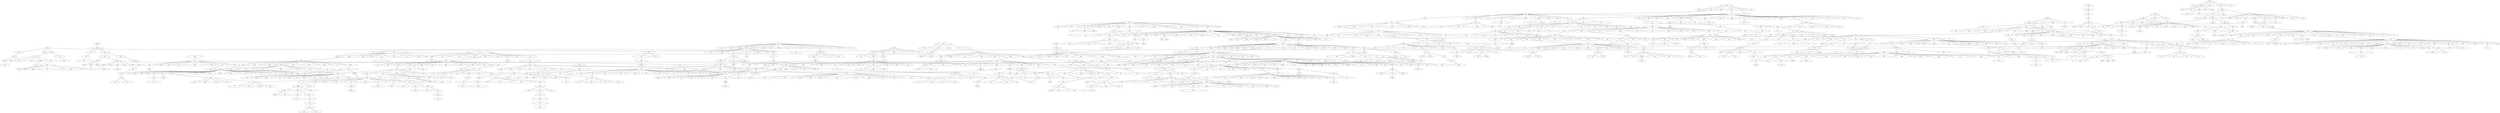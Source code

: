 graph {



	10 [height="0.47", level="1", pos="-25185.61,-15562.26", width="1.63"];
	1000 [height="0.47", level="1", pos="-2176.00,-25022.75", width="1.46"];
	1001 [height="0.47", level="3", pos="-35257.24,-46342.10", width="1.76"];
	1003 [height="0.47", level="3", pos="-19594.56,-6836.48", width="1.39"];
	1004 [height="0.47", level="4", pos="14266.13,45378.16", width="1.83"];
	1005 [height="0.47", level="3", pos="12906.98,-16640.32", width="3.26"];
	1006 [height="0.47", level="5", pos="-2343.33,41447.18", width="1.39"];
	1007 [height="0.47", level="7", pos="30479.66,19232.60", width="0.97"];
	1009 [height="0.47", level="4", pos="-50760.72,7044.84", width="2.40"];
	101 [height="0.47", level="5", pos="12330.29,47194.09", width="2.54"];
	1011 [height="0.47", level="3", pos="87067.88,69178.60", width="2.19"];
	1012 [height="0.47", level="4", pos="25854.02,17905.26", width="2.29"];
	1016 [height="0.47", level="4", pos="-42969.06,-26259.59", width="3.32"];
	1018 [height="0.47", level="7", pos="19682.10,-15401.94", width="2.54"];
	102 [height="0.47", level="2", pos="-25133.72,21828.16", width="2.25"];
	1023 [height="0.47", level="2", pos="-31744.56,16024.67", width="2.29"];
	1026 [height="0.47", level="4", pos="-34527.03,-3132.12", width="1.43"];
	1027 [height="0.47", level="8", pos="-914.72,14475.92", width="1.22"];
	1028 [height="0.47", level="5", pos="-7848.45,5232.47", width="2.29"];
	1029 [height="0.47", level="4", pos="25585.59,23347.51", width="2.53"];
	1031 [height="0.47", level="3", pos="21610.69,-24151.07", width="2.96"];
	1033 [height="0.47", level="7", pos="27236.76,-19273.40", width="2.50"];
	1034 [height="0.47", level="8", pos="-18510.81,-30246.56", width="2.53"];
	1037 [height="0.47", level="8", pos="-36314.89,14398.19", width="2.04"];
	1039 [height="0.47", level="2", pos="-31295.33,-23103.59", width="2.67"];
	104 [height="0.47", level="4", pos="18553.86,-19462.11", width="1.88"];
	1040 [height="0.47", level="7", pos="40428.90,-16385.55", width="2.18"];
	1044 [height="0.47", level="7", pos="-1506.09,13628.58", width="2.53"];
	1045 [height="0.47", level="8", pos="14525.84,-22230.19", width="2.15"];
	1047 [height="0.47", level="7", pos="-22592.40,-41542.17", width="1.04"];
	1048 [height="0.47", level="6", pos="15012.99,16420.32", width="4.26"];
	1050 [height="0.47", level="2", pos="-39529.30,6781.47", width="1.99"];
	1052 [height="0.47", level="5", pos="54452.25,18383.52", width="3.31"];
	1054 [height="0.47", level="7", pos="-61019.31,15095.49", width="2.25"];
	1055 [height="0.47", level="1", pos="38298.18,-12136.38", width="3.36"];
	1056 [height="0.47", level="3", pos="-11052.52,28683.45", width="0.79"];
	1057 [height="0.47", level="3", pos="-23466.91,-28142.00", width="3.03"];
	1058 [height="0.47", level="5", pos="-26368.41,-23693.67", width="2.74"];
	106 [height="0.47", level="3", pos="14052.43,-45068.16", width="2.99"];
	1060 [height="0.47", level="6", pos="-45646.90,-8874.15", width="2.47"];
	1065 [height="0.47", level="2", pos="-26399.57,-14653.60", width="3.13"];
	1066 [height="0.47", level="7", pos="4688.86,6897.08", width="0.56"];
	1067 [height="0.47", level="8", pos="33014.90,-1478.78", width="1.94"];
	1068 [height="0.47", level="3", pos="-3880.93,-41390.00", width="1.07"];
	107 [height="0.47", level="3", pos="-13997.54,-28858.96", width="3.03"];
	1071 [height="0.47", level="6", pos="38026.19,-19723.56", width="2.29"];
	1074 [height="0.47", level="3", pos="10784.84,-10572.13", width="3.38"];
	1079 [height="0.47", level="3", pos="11905.85,-16381.04", width="3.10"];
	108 [height="0.47", level="5", pos="-38881.91,-19719.39", width="1.83"];
	1080 [height="0.47", level="2", pos="363.55,-41730.20", width="2.61"];
	1083 [height="0.47", level="1", pos="-30373.20,-53356.20", width="0.67"];
	1084 [height="0.47", level="7", pos="28316.27,7640.47", width="2.11"];
	1088 [height="0.47", level="6", pos="48059.66,-25370.47", width="1.94"];
	1089 [height="0.47", level="3", pos="30326.22,2466.31", width="6.46"];
	109 [height="0.47", level="5", pos="103864.91,82378.04", width="1.90"];
	1092 [height="0.47", level="5", pos="53630.39,-14140.51", width="2.60"];
	1093 [height="0.47", level="6", pos="29211.43,-21738.29", width="2.36"];
	1096 [height="0.47", level="3", pos="26649.20,226.42", width="3.40"];
	1097 [height="0.47", level="3", pos="-35267.09,-45591.70", width="2.40"];
	1098 [height="0.47", level="7", pos="29545.38,-38887.21", width="2.40"];
	1099 [height="0.47", level="8", pos="-64006.05,15850.02", width="2.29"];
	11 [height="0.47", level="2", pos="-9687.20,-40913.26", width="0.94"];
	110 [height="0.47", level="3", pos="-50044.20,-13301.74", width="1.53"];
	1101 [height="0.47", level="5", pos="22712.28,-12519.38", width="2.18"];
	1102 [height="0.47", level="5", pos="23933.06,-8427.73", width="3.24"];
	1103 [height="0.47", level="7", pos="34237.61,-26836.53", width="3.26"];
	1104 [height="0.47", level="3", pos="31204.95,-5597.54", width="2.67"];
	1107 [height="0.47", level="3", pos="-14461.52,16281.41", width="2.57"];
	1108 [height="0.47", level="4", pos="-34720.62,-13365.87", width="0.88"];
	1111 [height="0.47", level="5", pos="-63948.96,13824.41", width="2.29"];
	1117 [height="0.47", level="4", pos="-58399.92,-1053.48", width="2.75"];
	1119 [height="0.47", level="4", pos="-66853.10,22148.30", width="2.60"];
	1121 [height="0.47", level="5", pos="11214.87,-24883.09", width="2.13"];
	1122 [height="0.47", level="4", pos="3788.44,-45609.73", width="1.99"];
	1124 [height="0.47", level="4", pos="-60514.64,-2609.72", width="2.54"];
	1125 [height="0.47", level="3", pos="-16535.28,-28906.77", width="2.06"];
	1126 [height="0.47", level="5", pos="32398.90,-28279.24", width="1.49"];
	1127 [height="0.47", level="6", pos="-3926.44,42506.67", width="2.22"];
	1128 [height="0.47", level="4", pos="-2297.29,-7190.58", width="1.35"];
	1129 [height="0.47", level="3", pos="86591.98,71340.84", width="2.29"];
	1130 [height="0.47", level="6", pos="44873.41,6763.05", width="2.47"];
	1132 [height="0.47", level="2", pos="55728.82,31001.58", width="0.63"];
	1133 [height="0.47", level="5", pos="50786.22,-70.90", width="2.36"];
	1135 [height="0.47", level="8", pos="-25521.68,37455.95", width="2.18"];
	1139 [height="0.47", level="5", pos="-21907.29,-45990.12", width="1.88"];
	114 [height="0.47", level="3", pos="-54289.02,8352.30", width="2.26"];
	1140 [height="0.47", level="7", pos="-31531.37,35398.03", width="1.29"];
	1142 [height="0.47", level="5", pos="20632.35,-22426.25", width="2.61"];
	1143 [height="0.47", level="1", pos="-37449.02,-11565.01", width="3.26"];
	1144 [height="0.47", level="6", pos="-14471.79,-2229.38", width="1.74"];
	1146 [height="0.47", level="5", pos="-254.51,24997.80", width="2.47"];
	1147 [height="0.47", level="5", pos="11431.43,-21482.02", width="1.76"];
	1150 [height="0.47", level="5", pos="38289.62,-29610.87", width="1.39"];
	1151 [height="0.47", level="3", pos="-29715.71,-34820.21", width="2.25"];
	1153 [height="0.47", level="5", pos="-8180.61,12075.83", width="1.74"];
	1157 [height="0.47", level="5", pos="-35369.08,-24626.20", width="2.19"];
	1158 [height="0.47", level="3", pos="37446.84,8527.63", width="1.92"];
	116 [height="0.47", level="5", pos="1156.68,33178.56", width="7.74"];
	1160 [height="0.47", level="3", pos="9835.93,-15738.26", width="1.94"];
	1163 [height="0.47", level="5", pos="8734.24,-47943.26", width="2.19"];
	1164 [height="0.47", level="5", pos="-30651.72,-11729.60", width="1.94"];
	1166 [height="0.47", level="6", pos="55326.77,2524.86", width="5.26"];
	1169 [height="0.47", level="5", pos="-5914.12,5705.10", width="1.21"];
	1172 [height="0.47", level="2", pos="-28949.48,-19492.80", width="0.90"];
	1173 [height="0.47", level="5", pos="-36352.30,-14188.79", width="2.67"];
	1175 [height="0.47", level="4", pos="-33137.06,-24549.32", width="2.64"];
	1179 [height="0.47", level="5", pos="-41712.45,-4083.10", width="0.86"];
	1185 [height="0.47", level="4", pos="-20361.90,18180.67", width="1.63"];
	1186 [height="0.47", level="2", pos="24601.72,9258.44", width="1.67"];
	1189 [height="0.47", level="2", pos="-67557.91,-995.43", width="3.26"];
	119 [height="0.47", level="1", pos="377.63,-9844.63", width="3.71"];
	1193 [height="0.47", level="6", pos="-50814.16,18543.45", width="4.29"];
	1194 [height="0.47", level="3", pos="141.63,1445.03", width="2.78"];
	1196 [height="0.47", level="3", pos="33913.59,-12406.43", width="0.94"];
	1199 [height="0.47", level="3", pos="-16861.36,16686.55", width="2.33"];
	1200 [height="0.47", level="5", pos="-31700.71,29183.74", width="1.49"];
	1201 [height="0.47", level="3", pos="10966.00,23714.04", width="1.78"];
	1202 [height="0.47", level="6", pos="56828.57,970.82", width="3.43"];
	1203 [height="0.47", level="6", pos="-37627.86,9670.83", width="0.97"];
	1205 [height="0.47", level="8", pos="-20106.09,24586.28", width="1.64"];
	1206 [height="0.47", level="5", pos="6773.96,35638.19", width="1.36"];
	1208 [height="0.47", level="7", pos="-24594.80,4827.69", width="4.14"];
	1209 [height="0.47", level="3", pos="13577.92,-21069.09", width="2.11"];
	1212 [height="0.47", level="2", pos="-22849.13,-3677.68", width="2.61"];
	1213 [height="0.47", level="2", pos="-38255.62,7071.60", width="3.92"];
	1217 [height="0.47", level="3", pos="95939.34,80294.36", width="2.19"];
	1218 [height="0.47", level="4", pos="-27723.46,-6598.58", width="2.13"];
	1221 [height="0.47", level="3", pos="-34916.15,52429.76", width="1.63"];
	1224 [height="0.47", level="3", pos="-24402.50,26202.61", width="1.04"];
	1226 [height="0.47", level="4", pos="12259.04,35229.18", width="2.64"];
	123 [height="0.47", level="5", pos="14677.97,-33784.69", width="2.40"];
	1230 [height="0.47", level="7", pos="-60951.18,6128.58", width="3.06"];
	1235 [height="0.47", level="4", pos="-2935.06,-12401.14", width="2.36"];
	1236 [height="0.47", level="2", pos="-32801.87,-42901.82", width="1.97"];
	1237 [height="0.47", level="1", pos="-27477.97,33376.25", width="3.47"];
	1239 [height="0.47", level="8", pos="743.19,-57769.89", width="2.50"];
	124 [height="0.47", level="3", pos="-51766.35,6231.48", width="3.19"];
	1241 [height="0.47", level="3", pos="35780.47,-20348.62", width="2.40"];
	1243 [height="0.47", level="5", pos="-23044.18,28711.35", width="1.46"];
	1248 [height="0.47", level="8", pos="-10110.36,-30833.25", width="2.53"];
	1249 [height="0.47", level="3", pos="-26008.50,-23051.04", width="2.33"];
	1250 [height="0.47", level="7", pos="-65685.32,14622.18", width="2.88"];
	1252 [height="0.47", level="7", pos="18341.08,-759.10", width="3.17"];
	1253 [height="0.47", level="7", pos="4751.90,12465.30", width="1.53"];
	1257 [height="0.47", level="1", pos="-7303.73,-37730.17", width="1.81"];
	1259 [height="0.47", level="8", pos="-25850.60,-31803.18", width="1.33"];
	1260 [height="0.47", level="8", pos="-28493.30,-41161.29", width="1.90"];
	1263 [height="0.47", level="3", pos="-23645.40,-2129.58", width="1.67"];
	1264 [height="0.47", level="1", pos="5161.46,24007.35", width="2.01"];
	1265 [height="0.47", level="4", pos="-33191.29,-17950.56", width="2.71"];
	1266 [height="0.47", level="2", pos="11097.66,21442.24", width="2.06"];
	1267 [height="0.47", level="6", pos="38937.60,11741.58", width="2.39"];
	1271 [height="0.47", level="8", pos="7495.38,-41808.60", width="2.15"];
	1272 [height="0.47", level="1", pos="6716.96,-26310.48", width="1.81"];
	1274 [height="0.47", level="2", pos="3162.14,-9884.47", width="0.44"];
	1278 [height="0.47", level="7", pos="4543.93,-26519.49", width="0.76"];
	1279 [height="0.47", level="1", pos="16594.40,-40500.69", width="1.63"];
	128 [height="0.47", level="3", pos="17935.16,-16514.72", width="2.22"];
	1281 [height="0.47", level="7", pos="-24863.78,-33891.63", width="1.99"];
	1282 [height="0.47", level="6", pos="-35467.14,8949.11", width="1.14"];
	1283 [height="0.47", level="7", pos="-32631.18,-55697.67", width="1.00"];
	1284 [height="0.47", level="2", pos="-14363.21,-38166.57", width="2.26"];
	1287 [height="0.47", level="7", pos="59444.39,21040.27", width="3.50"];
	1292 [height="0.47", level="2", pos="5099.09,-6686.76", width="2.40"];
	1293 [height="0.47", level="7", pos="47869.58,-5525.45", width="3.03"];
	1294 [height="0.47", level="7", pos="44704.18,-12329.77", width="2.19"];
	1297 [height="0.47", level="7", pos="-55586.31,23610.46", width="1.81"];
	1299 [height="0.47", level="3", pos="-48673.34,28162.61", width="2.15"];
	1305 [height="0.47", level="7", pos="-25814.42,-38055.51", width="1.57"];
	1306 [height="0.47", level="4", pos="-1460.79,-3008.77", width="2.11"];
	1309 [height="0.47", level="7", pos="-17449.19,-43029.93", width="2.26"];
	131 [height="0.47", level="4", pos="-23279.27,-316.35", width="1.07"];
	1311 [height="0.47", level="6", pos="-47425.10,17036.81", width="1.53"];
	1312 [height="0.47", level="6", pos="40488.02,-24265.79", width="2.88"];
	1313 [height="0.47", level="2", pos="-53312.37,32436.92", width="0.81"];
	1315 [height="0.47", level="5", pos="7906.53,28552.97", width="2.68"];
	1316 [height="0.47", level="4", pos="-14434.88,-30339.56", width="2.01"];
	1319 [height="0.47", level="7", pos="52837.25,-3300.63", width="3.57"];
	132 [height="0.47", level="3", pos="33070.25,9836.99", width="2.54"];
	1322 [height="0.47", level="3", pos="-29077.66,-4884.36", width="1.74"];
	1326 [height="0.47", level="3", pos="6900.27,-12322.50", width="0.81"];
	1330 [height="0.47", level="6", pos="-38805.38,-7578.38", width="2.25"];
	1331 [height="0.47", level="2", pos="-28063.94,-12518.89", width="2.54"];
	1333 [height="0.47", level="5", pos="-2802.20,12443.40", width="4.58"];
	1335 [height="0.47", level="3", pos="81703.23,70131.40", width="1.71"];
	1339 [height="0.47", level="7", pos="3699.43,-28627.98", width="3.36"];
	1340 [height="0.47", level="4", pos="-28780.83,-25072.46", width="2.50"];
	1341 [height="0.47", level="3", pos="9999.76,-46714.13", width="2.19"];
	1346 [height="0.47", level="7", pos="30524.98,7673.28", width="2.60"];
	1349 [height="0.47", level="8", pos="-6038.33,-37347.79", width="1.76"];
	1356 [height="0.47", level="4", pos="16524.61,-51286.51", width="2.36"];
	1357 [height="0.47", level="2", pos="-27408.08,-29145.93", width="2.64"];
	1359 [height="0.47", level="3", pos="-23696.99,17138.10", width="2.81"];
	136 [height="0.47", level="5", pos="11219.77,31544.88", width="1.43"];
	1360 [height="0.47", level="8", pos="-21965.11,-51743.86", width="1.97"];
	1361 [height="0.47", level="7", pos="15837.58,34506.76", width="1.83"];
	1362 [height="0.47", level="4", pos="2911.44,-6399.80", width="3.93"];
	1363 [height="0.47", level="6", pos="-5234.46,-22976.69", width="3.26"];
	1364 [height="0.47", level="5", pos="-44711.31,14456.97", width="2.92"];
	137 [height="0.47", level="3", pos="13829.98,6867.93", width="1.67"];
	1370 [height="0.47", level="8", pos="-17297.44,-12066.06", width="2.57"];
	1371 [height="0.47", level="5", pos="-36993.03,-8033.65", width="2.46"];
	1374 [height="0.47", level="3", pos="71241.49,47237.38", width="2.25"];
	1375 [height="0.47", level="5", pos="-54251.52,34308.80", width="0.93"];
	138 [height="0.47", level="5", pos="-54442.09,13583.66", width="4.93"];
	1380 [height="0.47", level="3", pos="69683.07,50736.04", width="1.85"];
	1383 [height="0.47", level="6", pos="19391.04,-2893.82", width="6.36"];
	1384 [height="0.47", level="5", pos="5868.92,37366.74", width="1.85"];
	1385 [height="0.47", level="3", pos="-24352.20,-4709.13", width="1.88"];
	1387 [height="0.47", level="5", pos="-2234.93,-41656.06", width="3.31"];
	1389 [height="0.47", level="7", pos="31725.21,20230.51", width="2.60"];
	139 [height="0.47", level="1", pos="9380.93,2721.23", width="3.13"];
	1396 [height="0.47", level="3", pos="8522.35,35150.58", width="1.64"];
	1398 [height="0.47", level="7", pos="-15458.39,-58748.34", width="2.32"];
	1399 [height="0.47", level="7", pos="4436.31,11557.08", width="1.14"];
	14 [height="0.47", level="1", pos="12579.96,15568.72", width="3.93"];
	140 [height="0.47", level="3", pos="-27741.88,19068.53", width="2.18"];
	1401 [height="0.47", level="7", pos="-6108.82,27699.36", width="0.88"];
	1402 [height="0.47", level="6", pos="-52705.12,-9535.95", width="2.64"];
	1404 [height="0.47", level="7", pos="-38979.02,38796.01", width="1.28"];
	1405 [height="0.47", level="8", pos="-14232.29,-4384.96", width="1.08"];
	1409 [height="0.47", level="7", pos="44314.72,-16089.91", width="2.61"];
	141 [height="0.47", level="3", pos="92444.14,70726.65", width="2.36"];
	1411 [height="0.47", level="3", pos="-31528.82,-9144.99", width="2.96"];
	1417 [height="0.47", level="4", pos="-28097.49,-791.62", width="0.88"];
	1419 [height="0.47", level="5", pos="55845.79,20042.03", width="2.40"];
	142 [height="0.47", level="5", pos="-19997.77,37252.17", width="1.97"];
	1420 [height="0.47", level="3", pos="-3183.86,17856.45", width="1.36"];
	1421 [height="0.47", level="5", pos="55070.90,-14007.34", width="2.13"];
	1424 [height="0.47", level="5", pos="21863.96,-144.66", width="1.94"];
	1426 [height="0.47", level="8", pos="17644.10,29377.10", width="1.43"];
	1431 [height="0.47", level="7", pos="23433.36,30103.99", width="2.06"];
	1432 [height="0.47", level="6", pos="11462.51,-19985.04", width="1.04"];
	1433 [height="0.47", level="3", pos="-30425.76,48064.50", width="4.79"];
	1436 [height="0.47", level="2", pos="-24369.33,-29840.28", width="2.19"];
	144 [height="0.47", level="5", pos="-31573.47,23707.96", width="1.46"];
	1440 [height="0.47", level="3", pos="-18119.71,28878.93", width="1.01"];
	1443 [height="0.47", level="5", pos="-40621.09,28900.98", width="2.74"];
	1445 [height="0.47", level="2", pos="27230.69,40637.83", width="1.43"];
	1446 [height="0.47", level="5", pos="-14458.30,33925.42", width="1.35"];
	1449 [height="0.47", level="2", pos="26558.55,44076.84", width="1.04"];
	1455 [height="0.47", level="3", pos="-18315.83,35453.12", width="2.08"];
	1456 [height="0.47", level="8", pos="-6072.68,41265.84", width="1.81"];
	1457 [height="0.47", level="6", pos="-18994.47,-45373.70", width="1.56"];
	1458 [height="0.47", level="3", pos="45248.52,-32675.25", width="1.99"];
	146 [height="0.47", level="2", pos="68746.72,32330.62", width="0.97"];
	1460 [height="0.47", level="1", pos="-53719.31,-21220.96", width="4.54"];
	1467 [height="0.47", level="2", pos="-30794.82,12182.79", width="1.81"];
	1468 [height="0.47", level="7", pos="-33609.58,41009.37", width="2.26"];
	147 [height="0.47", level="3", pos="-6124.73,2731.29", width="1.76"];
	1471 [height="0.47", level="5", pos="11568.14,23319.13", width="1.92"];
	1474 [height="0.47", level="2", pos="-6238.82,8042.76", width="1.01"];
	1476 [height="0.47", level="5", pos="-32584.12,-46981.40", width="1.11"];
	1477 [height="0.47", level="4", pos="-33484.89,-3795.46", width="2.46"];
	1478 [height="0.47", level="5", pos="-52436.53,7850.53", width="1.57"];
	1479 [height="0.47", level="1", pos="19727.73,-5399.72", width="1.04"];
	148 [height="0.47", level="5", pos="-49715.47,9782.36", width="2.15"];
	1482 [height="0.47", level="5", pos="-5991.66,30304.73", width="4.03"];
	1484 [height="0.47", level="2", pos="-40527.32,-15484.85", width="4.54"];
	1486 [height="0.47", level="5", pos="-16278.76,2476.03", width="0.88"];
	1487 [height="0.47", level="6", pos="-56832.55,2442.01", width="3.72"];
	1488 [height="0.47", level="3", pos="-62411.21,3918.26", width="2.33"];
	1489 [height="0.47", level="6", pos="-24807.23,-46571.06", width="1.67"];
	149 [height="0.47", level="5", pos="11140.83,39556.60", width="2.26"];
	1490 [height="0.47", level="5", pos="-40853.26,226.86", width="1.88"];
	1491 [height="0.47", level="7", pos="23084.32,-41831.15", width="2.61"];
	1492 [height="0.47", level="5", pos="49039.52,3596.13", width="2.54"];
	1494 [height="0.47", level="2", pos="-21376.01,-47768.94", width="0.74"];
	1496 [height="0.47", level="3", pos="-38412.87,-17486.90", width="3.13"];
	1497 [height="0.47", level="1", pos="9651.24,-38559.16", width="3.15"];
	1498 [height="0.47", level="4", pos="-27961.58,-15028.54", width="3.74"];
	15 [height="0.47", level="2", pos="-18022.95,-18434.15", width="0.69"];
	150 [height="0.47", level="5", pos="-43809.29,19786.11", width="4.47"];
	1500 [height="0.47", level="7", pos="48533.30,-699.50", width="2.81"];
	1504 [height="0.47", level="6", pos="27465.31,-22584.07", width="2.50"];
	1505 [height="0.47", level="7", pos="-53510.70,24351.43", width="2.04"];
	1507 [height="0.47", level="2", pos="-23349.36,-40047.03", width="0.93"];
	1508 [height="0.47", level="3", pos="-30525.72,-10446.65", width="2.47"];
	151 [height="0.47", level="5", pos="-23083.20,24775.53", width="1.39"];
	1512 [height="0.47", level="5", pos="-38983.58,22346.20", width="3.51"];
	1514 [height="0.47", level="1", pos="14475.19,-6930.72", width="3.47"];
	1515 [height="0.47", level="8", pos="-3537.09,40816.76", width="2.01"];
	1519 [height="0.47", level="8", pos="-30797.04,33246.80", width="4.43"];
	152 [height="0.47", level="3", pos="-36687.25,-3623.21", width="2.82"];
	1520 [height="0.47", level="3", pos="-27286.76,-52054.16", width="1.18"];
	1522 [height="0.47", level="6", pos="-55745.11,26054.22", width="5.79"];
	1523 [height="0.47", level="4", pos="-60478.18,17956.55", width="2.04"];
	1524 [height="0.47", level="2", pos="16378.33,17307.31", width="2.01"];
	1528 [height="0.47", level="3", pos="-25679.51,6833.26", width="3.89"];
	1529 [height="0.47", level="3", pos="91752.46,72527.12", width="1.81"];
	153 [height="0.47", level="4", pos="-16250.89,-27071.60", width="2.82"];
	1531 [height="0.47", level="6", pos="6474.37,45599.65", width="0.72"];
	1532 [height="0.47", level="5", pos="47712.04,-7132.68", width="2.39"];
	1533 [height="0.47", level="5", pos="-1559.39,27219.80", width="3.15"];
	1535 [height="0.47", level="4", pos="3447.79,384.76", width="1.43"];
	1536 [height="0.47", level="3", pos="-33204.31,2571.60", width="2.67"];
	1537 [height="0.47", level="6", pos="-58840.53,4646.91", width="4.03"];
	1538 [height="0.47", level="2", pos="-20941.54,-18658.39", width="1.76"];
	1539 [height="0.47", level="3", pos="21434.30,-4251.92", width="1.15"];
	154 [height="0.47", level="5", pos="-8646.97,-7999.56", width="3.92"];
	1541 [height="0.47", level="7", pos="49926.93,-7506.75", width="2.36"];
	1542 [height="0.47", level="6", pos="-63458.29,-10174.14", width="2.26"];
	1544 [height="0.47", level="2", pos="-23026.56,-36758.72", width="2.96"];
	1545 [height="0.47", level="4", pos="16240.73,-7394.44", width="3.79"];
	1546 [height="0.47", level="6", pos="-51643.95,16409.17", width="2.94"];
	1549 [height="0.47", level="2", pos="-8064.66,-41389.99", width="1.21"];
	155 [height="0.47", level="2", pos="-6277.05,-14075.72", width="3.57"];
	1551 [height="0.47", level="5", pos="-6590.00,10203.67", width="1.07"];
	1553 [height="0.47", level="5", pos="-8401.88,16078.68", width="4.10"];
	1555 [height="0.47", level="5", pos="-38427.51,14583.37", width="2.08"];
	156 [height="0.47", level="3", pos="-48608.91,-13237.27", width="3.15"];
	1560 [height="0.47", level="7", pos="-43759.97,-23916.58", width="1.28"];
	1561 [height="0.47", level="5", pos="-54865.16,-537.36", width="2.60"];
	1564 [height="0.47", level="2", pos="26210.08,-27617.15", width="3.61"];
	1567 [height="0.47", level="6", pos="-6361.31,-35549.53", width="2.40"];
	157 [height="0.47", level="5", pos="-34187.38,21646.86", width="1.56"];
	1570 [height="0.47", level="5", pos="16360.23,32092.00", width="1.14"];
	1571 [height="0.47", level="2", pos="58998.94,8643.95", width="1.22"];
	1572 [height="0.47", level="2", pos="41125.03,21814.26", width="6.69"];
	1575 [height="0.47", level="4", pos="26925.95,23344.13", width="2.40"];
	1576 [height="0.47", level="6", pos="-5196.02,-20452.61", width="3.24"];
	1577 [height="0.47", level="5", pos="-27690.07,-40634.65", width="1.50"];
	1578 [height="0.47", level="5", pos="-20161.99,39951.17", width="1.71"];
	1580 [height="0.47", level="3", pos="78624.28,58313.65", width="2.89"];
	1581 [height="0.47", level="3", pos="-34786.76,-16252.41", width="0.83"];
	1584 [height="0.47", level="8", pos="13681.37,27376.80", width="0.83"];
	1588 [height="0.47", level="4", pos="-41971.27,-28272.61", width="3.58"];
	1589 [height="0.47", level="5", pos="8861.65,30203.42", width="1.46"];
	159 [height="0.47", level="5", pos="56706.15,-11368.65", width="6.72"];
	1590 [height="0.47", level="3", pos="20062.00,-24581.48", width="2.25"];
	1591 [height="0.47", level="2", pos="13471.04,17828.91", width="2.29"];
	1593 [height="0.47", level="4", pos="-38501.85,-33989.04", width="1.83"];
	1598 [height="0.47", level="6", pos="49449.27,8545.56", width="2.19"];
	1599 [height="0.47", level="5", pos="-16045.61,31146.36", width="1.81"];
	160 [height="0.47", level="5", pos="-1018.54,16655.62", width="1.42"];
	1600 [height="0.47", level="5", pos="-65328.03,4815.59", width="2.22"];
	1601 [height="0.47", level="7", pos="-57597.30,23934.15", width="2.01"];
	1602 [height="0.47", level="5", pos="980.85,-45037.18", width="2.18"];
	1603 [height="0.47", level="7", pos="28905.17,-37155.76", width="4.86"];
	1608 [height="0.47", level="7", pos="31175.48,-37469.72", width="2.96"];
	1609 [height="0.47", level="5", pos="-6427.14,-6978.58", width="2.85"];
	161 [height="0.47", level="2", pos="56869.00,14056.27", width="2.40"];
	1610 [height="0.47", level="7", pos="31468.22,-39983.11", width="2.13"];
	1611 [height="0.47", level="3", pos="-18254.79,-13110.28", width="2.68"];
	1614 [height="0.47", level="5", pos="-8304.60,37155.75", width="1.88"];
	1617 [height="0.47", level="3", pos="-33111.11,52571.03", width="1.63"];
	1618 [height="0.47", level="4", pos="3801.31,2189.01", width="1.88"];
	1619 [height="0.47", level="8", pos="-52947.66,-5926.09", width="2.94"];
	162 [height="0.47", level="5", pos="-10152.92,13772.10", width="0.72"];
	1620 [height="0.47", level="5", pos="47489.44,-9639.59", width="1.99"];
	1621 [height="0.47", level="8", pos="19062.04,34959.51", width="1.36"];
	1622 [height="0.47", level="8", pos="-14765.55,42281.58", width="1.88"];
	1623 [height="0.47", level="3", pos="17261.71,-5005.19", width="2.01"];
	1625 [height="0.47", level="5", pos="45554.11,-384.66", width="2.22"];
	1627 [height="0.47", level="5", pos="-51175.64,28168.20", width="4.15"];
	163 [height="0.47", level="2", pos="-29710.94,-21393.56", width="1.39"];
	1630 [height="0.47", level="5", pos="37510.71,5480.62", width="2.46"];
	1631 [height="0.47", level="5", pos="9970.30,-28498.56", width="1.85"];
	1633 [height="0.47", level="3", pos="43646.70,11774.12", width="2.99"];
	1635 [height="0.47", level="8", pos="-45421.07,-22784.18", width="2.96"];
	1638 [height="0.47", level="7", pos="33632.25,13354.88", width="2.06"];
	1639 [height="0.47", level="7", pos="19917.99,-7599.75", width="1.04"];
	164 [height="0.47", level="4", pos="-32001.27,-15210.86", width="3.01"];
	1640 [height="0.47", level="7", pos="11752.81,5276.62", width="1.50"];
	1641 [height="0.47", level="4", pos="-53083.39,-3578.48", width="1.49"];
	1642 [height="0.47", level="3", pos="-31867.84,-10785.38", width="0.81"];
	1643 [height="0.47", level="8", pos="38564.94,2106.04", width="1.94"];
	1644 [height="0.47", level="5", pos="-51389.54,14739.62", width="2.18"];
	1646 [height="0.47", level="5", pos="2950.18,3395.09", width="1.11"];
	1647 [height="0.47", level="6", pos="35187.02,7953.05", width="1.92"];
	1648 [height="0.47", level="2", pos="-1262.61,5727.97", width="1.50"];
	1650 [height="0.47", level="4", pos="4017.64,-5893.54", width="3.00"];
	1652 [height="0.47", level="1", pos="6823.20,25991.71", width="1.25"];
	1655 [height="0.47", level="3", pos="65994.85,48381.88", width="1.28"];
	1657 [height="0.47", level="3", pos="-16764.31,33329.15", width="1.99"];
	1659 [height="0.47", level="7", pos="-29038.98,9344.75", width="2.01"];
	1662 [height="0.47", level="7", pos="-5907.60,20697.27", width="2.74"];
	1663 [height="0.47", level="8", pos="17676.56,13891.01", width="1.18"];
	1666 [height="0.47", level="5", pos="-15654.66,41277.39", width="1.42"];
	1668 [height="0.47", level="5", pos="-21766.89,23176.52", width="2.81"];
	167 [height="0.47", level="2", pos="-69445.81,-794.69", width="2.92"];
	1670 [height="0.47", level="6", pos="-13970.90,-42524.93", width="2.54"];
	1672 [height="0.47", level="1", pos="2948.64,-20272.70", width="3.15"];
	1674 [height="0.47", level="7", pos="-10861.12,14472.41", width="0.83"];
	1677 [height="0.47", level="1", pos="-43853.82,24980.68", width="2.54"];
	1678 [height="0.47", level="6", pos="-23655.61,-46045.03", width="1.04"];
	1679 [height="0.47", level="2", pos="-33994.73,14007.98", width="1.43"];
	168 [height="0.47", level="2", pos="24117.43,41341.17", width="3.29"];
	1681 [height="0.47", level="8", pos="14788.53,2021.64", width="4.92"];
	1683 [height="0.47", level="3", pos="75661.67,52546.34", width="1.85"];
	1684 [height="0.47", level="3", pos="16425.80,-22605.33", width="3.54"];
	1686 [height="0.47", level="1", pos="1805.07,8759.56", width="2.01"];
	1689 [height="0.47", level="5", pos="15567.54,4170.24", width="5.13"];
	1690 [height="0.47", level="3", pos="33445.42,-8513.20", width="1.63"];
	1691 [height="0.47", level="8", pos="13615.85,25732.87", width="2.11"];
	1692 [height="0.47", level="6", pos="-5420.04,47054.95", width="1.78"];
	1693 [height="0.47", level="3", pos="18501.09,-260.68", width="1.29"];
	1696 [height="0.47", level="3", pos="10287.90,4801.73", width="2.26"];
	1698 [height="0.47", level="8", pos="-26045.20,30883.93", width="1.35"];
	17 [height="0.47", level="1", pos="-3154.05,-26420.03", width="2.88"];
	1700 [height="0.47", level="4", pos="25626.17,1394.79", width="2.29"];
	1702 [height="0.47", level="4", pos="21639.76,-8272.49", width="3.17"];
	1703 [height="0.47", level="3", pos="-5387.53,22112.31", width="1.88"];
	1705 [height="0.47", level="3", pos="-21466.36,7445.91", width="1.85"];
	1707 [height="0.47", level="6", pos="8535.74,7584.71", width="4.35"];
	1709 [height="0.47", level="7", pos="-19279.53,-57085.78", width="1.57"];
	1711 [height="0.47", level="2", pos="20693.35,36564.88", width="2.74"];
	1712 [height="0.47", level="7", pos="-15642.78,-23952.11", width="2.71"];
	1713 [height="0.47", level="3", pos="9656.33,-18321.14", width="2.88"];
	1715 [height="0.47", level="5", pos="4644.39,-12420.26", width="1.69"];
	1716 [height="0.47", level="1", pos="14682.06,-25214.31", width="1.28"];
	1717 [height="0.47", level="7", pos="6362.52,-33113.91", width="2.06"];
	1718 [height="0.47", level="3", pos="36815.55,-32951.60", width="3.44"];
	1719 [height="0.47", level="4", pos="-1885.06,-5747.23", width="2.75"];
	172 [height="0.47", level="2", pos="-10193.72,-14327.62", width="0.81"];
	1721 [height="0.47", level="8", pos="-7619.48,11363.67", width="3.08"];
	1722 [height="0.47", level="1", pos="16638.44,-2570.44", width="2.99"];
	1725 [height="0.47", level="8", pos="19522.05,13514.08", width="2.15"];
	1727 [height="0.47", level="4", pos="-1897.23,-1133.87", width="2.29"];
	1728 [height="0.47", level="7", pos="13014.59,-54891.55", width="2.43"];
	1730 [height="0.47", level="7", pos="-36549.36,-22377.78", width="1.56"];
	1731 [height="0.47", level="6", pos="8294.56,-18062.74", width="1.74"];
	1733 [height="0.47", level="3", pos="16485.87,10681.92", width="2.33"];
	1735 [height="0.47", level="3", pos="-25945.20,10440.13", width="1.04"];
	1736 [height="0.47", level="1", pos="-35145.36,-53681.34", width="1.43"];
	1737 [height="0.47", level="4", pos="-8900.06,4714.70", width="2.99"];
	1738 [height="0.47", level="5", pos="-24487.19,23209.12", width="2.33"];
	174 [height="0.47", level="3", pos="-5551.32,2949.68", width="1.29"];
	1741 [height="0.47", level="5", pos="-24735.31,-8768.71", width="2.33"];
	1746 [height="0.47", level="8", pos="-8583.21,-35168.21", width="2.39"];
	1747 [height="0.47", level="4", pos="-30417.02,-3677.83", width="1.21"];
	1748 [height="0.47", level="8", pos="15360.29,27248.47", width="2.26"];
	1750 [height="0.47", level="8", pos="10332.18,-22843.56", width="3.71"];
	1751 [height="0.47", level="6", pos="29205.65,3959.23", width="2.29"];
	1754 [height="0.47", level="4", pos="11242.33,6058.48", width="2.40"];
	1755 [height="0.47", level="6", pos="-6991.93,-1248.44", width="2.75"];
	1757 [height="0.47", level="8", pos="-44916.65,921.04", width="1.43"];
	1759 [height="0.47", level="8", pos="30320.73,-8707.96", width="2.81"];
	1763 [height="0.47", level="2", pos="63330.34,38117.19", width="1.43"];
	1764 [height="0.47", level="7", pos="-53871.81,21516.97", width="2.15"];
	1766 [height="0.47", level="7", pos="24440.38,-43540.27", width="2.32"];
	1768 [height="0.47", level="3", pos="18498.39,-37282.44", width="3.26"];
	1769 [height="0.47", level="6", pos="-4868.62,-51125.46", width="2.19"];
	177 [height="0.47", level="2", pos="-58038.35,-22164.47", width="1.21"];
	1771 [height="0.47", level="5", pos="37115.76,-28023.24", width="0.97"];
	1772 [height="0.47", level="8", pos="4950.21,-46231.87", width="2.39"];
	1774 [height="0.47", level="7", pos="27060.11,-12306.24", width="1.99"];
	1776 [height="0.47", level="4", pos="33139.13,11888.83", width="0.97"];
	178 [height="0.47", level="5", pos="-17730.59,-47110.99", width="4.10"];
	1780 [height="0.47", level="1", pos="-3734.87,-16101.22", width="1.14"];
	1783 [height="0.47", level="4", pos="24172.48,22989.13", width="2.18"];
	1787 [height="0.47", level="4", pos="56909.39,37454.59", width="1.35"];
	1788 [height="0.47", level="5", pos="6550.38,11113.05", width="1.88"];
	1789 [height="0.47", level="3", pos="-48821.77,-16898.08", width="1.28"];
	179 [height="0.47", level="4", pos="-54775.76,-9717.16", width="2.89"];
	1790 [height="0.47", level="3", pos="13875.46,-22979.81", width="2.60"];
	1791 [height="0.47", level="5", pos="62516.09,17961.09", width="3.13"];
	1793 [height="0.47", level="1", pos="19502.65,-33049.28", width="3.24"];
	1794 [height="0.47", level="8", pos="20854.63,-31377.53", width="2.29"];
	1795 [height="0.47", level="5", pos="46763.57,-6135.85", width="2.90"];
	1798 [height="0.47", level="6", pos="3661.67,42851.92", width="1.74"];
	1799 [height="0.47", level="2", pos="61557.75,36030.00", width="2.92"];
	1800 [height="0.47", level="6", pos="9348.36,-4830.03", width="2.94"];
	1801 [height="0.47", level="3", pos="81394.42,63471.22", width="1.18"];
	1802 [height="0.47", level="6", pos="-53146.79,-22342.71", width="2.46"];
	1806 [height="0.47", level="5", pos="-24020.69,-12221.51", width="1.36"];
	1807 [height="0.47", level="5", pos="-30081.02,-1215.23", width="2.75"];
	1809 [height="0.47", level="6", pos="-11949.13,-19973.33", width="1.43"];
	181 [height="0.47", level="5", pos="-9894.31,-5846.50", width="2.29"];
	1810 [height="0.47", level="3", pos="70035.13,48497.01", width="1.85"];
	1814 [height="0.47", level="5", pos="33217.40,14846.69", width="0.83"];
	1815 [height="0.47", level="3", pos="-33128.11,-57493.41", width="2.71"];
	1819 [height="0.47", level="5", pos="57781.96,20442.74", width="2.71"];
	182 [height="0.47", level="2", pos="2762.40,-136.64", width="2.04"];
	1821 [height="0.47", level="2", pos="-9674.08,-23770.80", width="1.46"];
	1822 [height="0.47", level="6", pos="393.42,-28922.76", width="1.92"];
	1823 [height="0.47", level="3", pos="-50489.10,-11050.08", width="2.18"];
	1826 [height="0.47", level="5", pos="8995.69,32563.52", width="1.78"];
	1829 [height="0.47", level="1", pos="17602.35,24964.62", width="1.97"];
	1830 [height="0.47", level="7", pos="38963.86,39959.82", width="2.06"];
	1832 [height="0.47", level="4", pos="-2895.81,813.49", width="1.42"];
	1833 [height="0.47", level="8", pos="-348.17,-55205.45", width="2.53"];
	1835 [height="0.47", level="1", pos="9845.93,-30535.33", width="2.54"];
	1839 [height="0.47", level="1", pos="-17743.41,-19868.61", width="2.26"];
	184 [height="0.47", level="3", pos="-41473.28,-25035.26", width="1.99"];
	1840 [height="0.47", level="6", pos="-7011.47,44908.73", width="4.06"];
	1842 [height="0.47", level="8", pos="-39610.15,47429.72", width="3.19"];
	1847 [height="0.47", level="8", pos="-44745.62,-889.60", width="3.36"];
	1848 [height="0.47", level="3", pos="-11389.99,29204.77", width="0.60"];
	1849 [height="0.47", level="5", pos="26302.57,42087.74", width="1.83"];
	185 [height="0.47", level="2", pos="-65674.52,-9096.75", width="3.61"];
	1852 [height="0.47", level="3", pos="-44112.89,-19101.46", width="1.92"];
	1853 [height="0.47", level="5", pos="6888.54,15633.27", width="3.29"];
	1854 [height="0.47", level="7", pos="-24757.89,49738.68", width="4.00"];
	1855 [height="0.47", level="7", pos="-58867.88,19677.79", width="3.72"];
	1856 [height="0.47", level="2", pos="33493.61,21094.10", width="2.50"];
	1857 [height="0.47", level="1", pos="-5803.49,-31160.84", width="2.22"];
	1858 [height="0.47", level="5", pos="31408.86,13267.69", width="2.13"];
	186 [height="0.47", level="5", pos="-48948.38,20873.33", width="3.58"];
	1860 [height="0.47", level="1", pos="-204.73,-39631.23", width="3.18"];
	1861 [height="0.47", level="4", pos="-30525.58,-1333.83", width="3.32"];
	1862 [height="0.47", level="3", pos="-2061.34,42854.97", width="5.28"];
	1864 [height="0.47", level="8", pos="-5350.97,-50487.80", width="2.40"];
	1868 [height="0.47", level="3", pos="67325.91,49915.95", width="1.76"];
	187 [height="0.47", level="3", pos="-33450.97,22710.88", width="1.67"];
	1871 [height="0.47", level="2", pos="-22990.22,-20368.05", width="2.78"];
	1873 [height="0.47", level="5", pos="10023.25,35036.10", width="1.18"];
	1878 [height="0.47", level="6", pos="8120.47,23276.12", width="1.49"];
	1881 [height="0.47", level="8", pos="27129.24,-7940.40", width="4.58"];
	1882 [height="0.47", level="2", pos="-22963.16,-15788.81", width="2.57"];
	1884 [height="0.47", level="7", pos="-36597.60,33868.71", width="1.08"];
	1885 [height="0.47", level="4", pos="-13255.26,30561.05", width="2.13"];
	1889 [height="0.47", level="5", pos="-19260.55,26110.83", width="2.82"];
	1890 [height="0.47", level="2", pos="-9800.46,-43869.57", width="2.32"];
	1891 [height="0.47", level="3", pos="-7739.88,3666.00", width="2.25"];
	1893 [height="0.47", level="7", pos="-20431.33,10443.51", width="2.32"];
	1894 [height="0.47", level="2", pos="43441.41,22768.51", width="1.57"];
	19 [height="0.47", level="1", pos="1999.78,-36170.34", width="2.96"];
	190 [height="0.47", level="2", pos="7237.79,20006.55", width="3.61"];
	1901 [height="0.47", level="4", pos="-44148.15,-28353.52", width="3.96"];
	1902 [height="0.47", level="5", pos="88923.84,71001.27", width="2.71"];
	1905 [height="0.47", level="6", pos="-5279.12,38957.12", width="2.25"];
	1907 [height="0.47", level="5", pos="-26535.37,-2889.57", width="3.51"];
	1908 [height="0.47", level="5", pos="9466.50,-42574.22", width="2.89"];
	191 [height="0.47", level="4", pos="-31291.53,-18182.24", width="2.39"];
	1910 [height="0.47", level="8", pos="16093.99,-28235.68", width="2.74"];
	1911 [height="0.47", level="8", pos="6901.67,21056.73", width="1.25"];
	1913 [height="0.47", level="7", pos="-27844.42,30593.26", width="1.57"];
	1914 [height="0.47", level="4", pos="11946.53,508.77", width="2.50"];
	1916 [height="0.47", level="2", pos="36848.40,19151.62", width="2.82"];
	1922 [height="0.47", level="2", pos="-35854.40,-10053.64", width="2.01"];
	1923 [height="0.47", level="2", pos="3728.87,-34988.82", width="2.39"];
	1927 [height="0.47", level="4", pos="7380.28,5863.05", width="1.21"];
	1928 [height="0.47", level="6", pos="58412.81,30385.94", width="3.57"];
	1929 [height="0.47", level="2", pos="-28113.04,17021.48", width="2.61"];
	1932 [height="0.47", level="7", pos="5367.94,-41176.78", width="2.25"];
	1934 [height="0.47", level="1", pos="-6865.79,-20299.59", width="1.18"];
	1937 [height="0.47", level="5", pos="-49594.00,16966.17", width="0.97"];
	1938 [height="0.47", level="5", pos="-10278.37,16301.86", width="1.76"];
	194 [height="0.47", level="6", pos="-46520.63,20773.86", width="1.94"];
	1941 [height="0.47", level="3", pos="9344.34,20458.75", width="1.46"];
	1942 [height="0.47", level="6", pos="45771.95,-27999.67", width="2.08"];
	1944 [height="0.47", level="5", pos="53342.66,-28454.14", width="2.04"];
	1946 [height="0.47", level="6", pos="40352.55,-21168.86", width="2.29"];
	1947 [height="0.47", level="7", pos="-4860.28,34953.94", width="1.78"];
	1948 [height="0.47", level="6", pos="-20486.31,489.57", width="2.28"];
	1949 [height="0.47", level="5", pos="-4674.22,10208.15", width="2.67"];
	1952 [height="0.47", level="7", pos="40657.44,-26302.06", width="3.50"];
	1955 [height="0.47", level="3", pos="28184.99,-4615.20", width="4.03"];
	1957 [height="0.47", level="4", pos="23980.43,13097.63", width="2.74"];
	1958 [height="0.47", level="8", pos="-36788.20,11791.46", width="2.22"];
	1961 [height="0.47", level="5", pos="29449.57,9272.19", width="0.94"];
	1963 [height="0.47", level="5", pos="10606.25,25284.57", width="2.08"];
	1964 [height="0.47", level="4", pos="9048.49,556.77", width="3.96"];
	1965 [height="0.47", level="3", pos="-51995.21,-13357.28", width="3.36"];
	1967 [height="0.47", level="5", pos="84783.59,67376.13", width="2.22"];
	1968 [height="0.47", level="6", pos="-48431.08,-23270.49", width="2.61"];
	197 [height="0.47", level="5", pos="-38056.97,-1988.17", width="2.74"];
	1972 [height="0.47", level="5", pos="35048.65,-29091.75", width="0.81"];
	1973 [height="0.47", level="2", pos="-17122.95,-22541.74", width="1.50"];
	1975 [height="0.47", level="7", pos="-4316.90,15555.17", width="1.21"];
	1976 [height="0.47", level="5", pos="-52156.28,-1323.43", width="2.81"];
	1977 [height="0.47", level="4", pos="-27760.84,-5997.11", width="2.11"];
	1978 [height="0.47", level="1", pos="3256.18,-7467.92", width="1.76"];
	1981 [height="0.47", level="1", pos="18494.95,6188.17", width="1.43"];
	1983 [height="0.47", level="8", pos="-4409.95,-31883.68", width="2.94"];
	1984 [height="0.47", level="5", pos="-40913.81,31393.66", width="3.17"];
	1986 [height="0.47", level="5", pos="-9446.97,15424.27", width="2.13"];
	1988 [height="0.47", level="5", pos="33045.25,-27034.93", width="2.18"];
	199 [height="0.47", level="2", pos="-4466.26,1958.95", width="3.01"];
	1991 [height="0.47", level="5", pos="38364.78,-33604.39", width="1.53"];
	1992 [height="0.47", level="1", pos="18093.54,-35231.49", width="2.74"];
	1995 [height="0.47", level="5", pos="4082.30,-12654.80", width="1.92"];
	1999 [height="0.47", level="2", pos="-17151.04,-9826.80", width="1.76"];
	2000 [height="0.47", level="8", pos="9409.36,26172.68", width="3.61"];
	2001 [height="0.47", level="7", pos="28699.07,-8966.92", width="1.83"];
	2002 [height="0.47", level="4", pos="-9290.70,5408.09", width="1.88"];
	2003 [height="0.47", level="5", pos="-49729.88,-23179.49", width="4.06"];
	2004 [height="0.47", level="6", pos="-24389.67,-50703.46", width="2.01"];
	2005 [height="0.47", level="7", pos="31907.81,30945.79", width="2.67"];
	2009 [height="0.47", level="5", pos="55864.56,16243.52", width="3.24"];
	2011 [height="0.47", level="1", pos="16874.44,22296.74", width="1.43"];
	2014 [height="0.47", level="3", pos="-18376.98,25428.29", width="2.60"];
	2016 [height="0.47", level="2", pos="33951.65,19371.57", width="3.08"];
	2019 [height="0.47", level="3", pos="-45244.57,26741.53", width="5.82"];
	2022 [height="0.47", level="8", pos="7706.81,13641.05", width="3.22"];
	2027 [height="0.47", level="1", pos="14685.89,6023.91", width="2.33"];
	203 [height="0.47", level="5", pos="-40628.11,4857.82", width="3.43"];
	2034 [height="0.47", level="4", pos="44259.29,13271.40", width="1.14"];
	2037 [height="0.47", level="7", pos="27030.57,-41691.31", width="4.96"];
	2039 [height="0.47", level="4", pos="-48850.34,-21094.52", width="3.58"];
	204 [height="0.47", level="3", pos="19780.18,1779.69", width="2.36"];
	2040 [height="0.47", level="5", pos="34510.67,4078.28", width="4.96"];
	2041 [height="0.47", level="5", pos="-52013.65,34829.25", width="3.17"];
	2042 [height="0.47", level="1", pos="7.96,-6965.57", width="4.93"];
	2043 [height="0.47", level="7", pos="39815.97,-18533.21", width="5.13"];
	2044 [height="0.47", level="3", pos="-49738.98,-15799.25", width="2.11"];
	2046 [height="0.47", level="7", pos="26895.04,-46616.91", width="2.32"];
	2048 [height="0.47", level="5", pos="-41190.18,15723.49", width="4.13"];
	2050 [height="0.47", level="4", pos="10643.20,-6937.04", width="1.90"];
	2052 [height="0.47", level="3", pos="-1397.96,22074.79", width="2.68"];
	2053 [height="0.47", level="8", pos="-24797.13,34535.10", width="2.99"];
	2054 [height="0.47", level="7", pos="36270.72,28321.24", width="2.00"];
	2055 [height="0.47", level="7", pos="28883.02,-16666.23", width="1.81"];
	2056 [height="0.47", level="6", pos="64862.52,38627.91", width="2.33"];
	2057 [height="0.47", level="7", pos="31393.12,-34798.28", width="3.29"];
	2058 [height="0.47", level="8", pos="29086.25,-35037.38", width="2.22"];
	206 [height="0.47", level="5", pos="58975.13,10677.01", width="2.99"];
	2060 [height="0.47", level="4", pos="48415.36,11982.68", width="3.89"];
	2068 [height="0.47", level="7", pos="-127.91,2653.85", width="3.13"];
	207 [height="0.47", level="5", pos="-56438.75,8257.58", width="3.10"];
	2075 [height="0.47", level="3", pos="32624.58,39240.81", width="4.00"];
	2079 [height="0.47", level="7", pos="7374.41,16966.36", width="2.26"];
	2083 [height="0.47", level="7", pos="28658.38,-47650.71", width="1.90"];
	2084 [height="0.47", level="2", pos="-3960.53,-29666.98", width="2.11"];
	2085 [height="0.47", level="3", pos="-18974.58,-21225.47", width="2.74"];
	2086 [height="0.47", level="3", pos="31570.86,32470.13", width="1.71"];
	2087 [height="0.47", level="5", pos="-8565.34,13669.79", width="2.85"];
	2088 [height="0.47", level="5", pos="-22786.66,34844.77", width="4.49"];
	2090 [height="0.47", level="2", pos="-29777.83,16519.83", width="4.86"];
	2092 [height="0.47", level="7", pos="37750.56,38553.38", width="1.90"];
	2096 [height="0.47", level="6", pos="-49274.72,25125.63", width="2.74"];
	2097 [height="0.47", level="5", pos="-304.09,31413.35", width="5.35"];
	2098 [height="0.47", level="6", pos="-41297.39,3410.09", width="1.83"];
	2099 [height="0.47", level="3", pos="63355.58,40858.21", width="1.85"];
	21 [height="0.47", level="2", pos="-11859.64,-40502.45", width="1.46"];
	210 [height="0.47", level="6", pos="14010.68,-29388.24", width="3.36"];
	2101 [height="0.47", level="1", pos="-23299.76,-21647.87", width="3.01"];
	2102 [height="0.47", level="3", pos="-41170.88,-1780.19", width="1.81"];
	2103 [height="0.47", level="5", pos="-22206.73,40760.96", width="3.86"];
	2105 [height="0.47", level="6", pos="-7027.37,41892.33", width="1.74"];
	2106 [height="0.47", level="7", pos="37478.57,40231.20", width="2.40"];
	2107 [height="0.47", level="4", pos="-8364.19,30564.93", width="3.92"];
	2108 [height="0.47", level="3", pos="34965.01,-9956.01", width="2.60"];
	2109 [height="0.47", level="5", pos="59056.34,-10468.44", width="5.19"];
	2112 [height="0.47", level="3", pos="-56363.71,7668.02", width="3.38"];
	2119 [height="0.47", level="5", pos="38127.75,-23851.93", width="4.07"];
	212 [height="0.47", level="4", pos="27247.54,12855.21", width="2.18"];
	2120 [height="0.47", level="7", pos="36367.15,-19789.43", width="1.94"];
	2121 [height="0.47", level="8", pos="7821.82,-18281.89", width="3.68"];
	2123 [height="0.47", level="5", pos="-22613.03,21478.19", width="3.61"];
	2124 [height="0.47", level="5", pos="-53086.94,-19906.95", width="4.06"];
	2126 [height="0.47", level="7", pos="21580.07,-39471.78", width="3.92"];
	2129 [height="0.47", level="1", pos="-40432.73,36762.67", width="1.76"];
	213 [height="0.47", level="5", pos="-13556.04,-126.02", width="2.85"];
	2132 [height="0.47", level="3", pos="-9780.16,858.42", width="2.19"];
	2133 [height="0.47", level="5", pos="-41335.28,19201.24", width="3.85"];
	2134 [height="0.47", level="6", pos="-38878.62,15272.13", width="3.43"];
	2135 [height="0.47", level="7", pos="-45214.61,39567.70", width="2.15"];
	2136 [height="0.47", level="8", pos="19162.90,-51038.79", width="2.96"];
	2137 [height="0.47", level="5", pos="-38639.58,-9142.22", width="2.29"];
	2138 [height="0.47", level="6", pos="-4552.18,6556.67", width="1.67"];
	214 [height="0.47", level="6", pos="-11234.21,-20871.90", width="2.11"];
	2140 [height="0.47", level="5", pos="2863.55,23504.08", width="3.17"];
	2141 [height="0.47", level="5", pos="61686.03,10294.09", width="5.56"];
	2142 [height="0.47", level="2", pos="-28857.23,-37475.16", width="1.97"];
	2144 [height="0.47", level="4", pos="12029.58,-4300.09", width="3.31"];
	2145 [height="0.47", level="5", pos="-40210.39,13332.68", width="2.92"];
	2148 [height="0.47", level="7", pos="7367.29,9192.80", width="2.13"];
	215 [height="0.47", level="5", pos="39019.19,8247.16", width="2.92"];
	2150 [height="0.47", level="5", pos="9249.47,41124.87", width="2.40"];
	2152 [height="0.47", level="2", pos="-22728.53,9300.96", width="2.74"];
	2153 [height="0.47", level="5", pos="1060.30,8165.22", width="1.88"];
	2155 [height="0.47", level="7", pos="28312.83,-44041.18", width="2.08"];
	216 [height="0.47", level="6", pos="-2157.28,44905.87", width="1.64"];
	2160 [height="0.47", level="2", pos="34949.42,24068.31", width="3.92"];
	2161 [height="0.47", level="6", pos="-45316.70,-26137.80", width="3.36"];
	2162 [height="0.47", level="4", pos="20880.10,14730.32", width="3.61"];
	2163 [height="0.47", level="7", pos="-3843.55,47055.87", width="1.63"];
	2164 [height="0.47", level="7", pos="-9134.08,29333.28", width="5.21"];
	2166 [height="0.47", level="1", pos="38026.17,-16935.00", width="5.56"];
	2169 [height="0.47", level="5", pos="-7275.75,6806.03", width="1.97"];
	2170 [height="0.47", level="6", pos="5719.37,9131.75", width="1.60"];
	2171 [height="0.47", level="7", pos="28061.07,-37857.90", width="1.85"];
	2174 [height="0.47", level="7", pos="-24203.81,38468.38", width="1.78"];
	2175 [height="0.47", level="3", pos="4089.67,28112.80", width="1.99"];
	2179 [height="0.47", level="8", pos="24947.52,32532.45", width="3.24"];
	218 [height="0.47", level="3", pos="26364.59,-5929.14", width="4.75"];
	2180 [height="0.47", level="3", pos="-36137.02,-1997.81", width="2.64"];
	2183 [height="0.47", level="5", pos="54810.23,-10437.19", width="3.17"];
	2185 [height="0.47", level="3", pos="11820.88,9041.09", width="2.96"];
	2186 [height="0.47", level="6", pos="-44072.69,6701.98", width="3.99"];
	2187 [height="0.47", level="6", pos="-42966.82,12690.85", width="3.99"];
	219 [height="0.47", level="3", pos="33856.10,-4558.93", width="1.74"];
	2190 [height="0.47", level="7", pos="26733.95,-8274.74", width="2.11"];
	2191 [height="0.47", level="3", pos="-37911.62,31916.23", width="3.22"];
	2192 [height="0.47", level="7", pos="-14560.77,-23077.46", width="5.69"];
	2193 [height="0.47", level="7", pos="28499.31,-42039.55", width="2.53"];
	2194 [height="0.47", level="5", pos="37642.90,-27222.91", width="3.47"];
	2196 [height="0.47", level="5", pos="-5153.17,17621.25", width="1.92"];
	2197 [height="0.47", level="5", pos="-57340.58,6208.86", width="2.36"];
	2198 [height="0.47", level="3", pos="-43932.69,16308.30", width="4.78"];
	2199 [height="0.47", level="8", pos="-39941.77,41662.03", width="2.19"];
	2200 [height="0.47", level="4", pos="24179.35,16316.45", width="2.10"];
	2201 [height="0.47", level="3", pos="15916.50,8216.81", width="2.53"];
	2206 [height="0.47", level="5", pos="-43531.33,-4458.00", width="2.60"];
	2208 [height="0.47", level="3", pos="2165.92,21881.03", width="4.43"];
	2209 [height="0.47", level="4", pos="-47584.19,23297.55", width="2.33"];
	2211 [height="0.47", level="7", pos="24467.73,-27056.64", width="3.78"];
	2212 [height="0.47", level="7", pos="29935.77,20611.11", width="1.97"];
	2213 [height="0.47", level="5", pos="-43770.32,10376.52", width="4.33"];
	2214 [height="0.47", level="7", pos="24480.08,33990.70", width="2.08"];
	2215 [height="0.47", level="5", pos="-40732.24,39252.21", width="3.72"];
	2216 [height="0.47", level="1", pos="-32482.39,30299.15", width="2.25"];
	2217 [height="0.47", level="2", pos="20596.95,4524.38", width="7.63"];
	2218 [height="0.47", level="7", pos="37661.51,26904.74", width="2.88"];
	2219 [height="0.47", level="5", pos="-20247.52,42539.21", width="2.25"];
	2221 [height="0.47", level="5", pos="-31514.86,-19510.67", width="3.79"];
	2222 [height="0.47", level="4", pos="-35608.82,14832.65", width="5.40"];
	2223 [height="0.47", level="6", pos="3727.37,8144.35", width="2.96"];
	2225 [height="0.47", level="3", pos="1174.57,19624.03", width="2.01"];
	2226 [height="0.47", level="1", pos="-32275.24,32622.69", width="2.32"];
	2229 [height="0.47", level="2", pos="-2734.10,-33822.43", width="2.36"];
	223 [height="0.47", level="6", pos="-11679.38,-53936.99", width="2.43"];
	2230 [height="0.47", level="7", pos="-7125.81,28794.21", width="3.17"];
	2231 [height="0.47", level="2", pos="-40465.93,-31995.60", width="5.63"];
	2232 [height="0.47", level="8", pos="27139.31,29989.00", width="3.50"];
	2234 [height="0.47", level="7", pos="21943.78,-42586.61", width="4.64"];
	2235 [height="0.47", level="3", pos="99856.99,80227.05", width="1.42"];
	2237 [height="0.47", level="3", pos="34239.78,-18431.85", width="3.75"];
	2238 [height="0.47", level="8", pos="18663.80,-45308.57", width="2.50"];
	2239 [height="0.47", level="5", pos="-15865.15,-44571.69", width="1.92"];
	224 [height="0.47", level="6", pos="57921.84,31878.36", width="2.06"];
	2242 [height="0.47", level="5", pos="-52429.14,2908.65", width="1.88"];
	2243 [height="0.47", level="7", pos="15230.41,-51621.52", width="2.43"];
	2246 [height="0.47", level="4", pos="4422.66,1905.01", width="4.86"];
	2247 [height="0.47", level="6", pos="-6582.71,43349.74", width="2.11"];
	2249 [height="0.47", level="8", pos="-40882.91,-8671.48", width="2.25"];
	2254 [height="0.47", level="3", pos="13185.41,-8860.28", width="3.40"];
	2256 [height="0.47", level="7", pos="-2999.46,9670.99", width="3.44"];
	2257 [height="0.47", level="7", pos="-55307.55,20154.13", width="2.36"];
	2258 [height="0.47", level="7", pos="30705.69,41099.25", width="2.74"];
	2259 [height="0.47", level="6", pos="-11881.48,-64.96", width="2.15"];
	226 [height="0.47", level="5", pos="-52924.85,16329.03", width="2.64"];
	2260 [height="0.47", level="3", pos="-1506.24,7142.53", width="2.25"];
	2261 [height="0.47", level="5", pos="605.91,24186.16", width="2.53"];
	2265 [height="0.47", level="8", pos="17726.36,-48732.11", width="2.74"];
	2267 [height="0.47", level="4", pos="19588.17,-48077.92", width="3.13"];
	227 [height="0.47", level="5", pos="-538.52,7036.20", width="0.93"];
	2270 [height="0.47", level="3", pos="-43456.00,1874.81", width="1.94"];
	2271 [height="0.47", level="4", pos="-12016.08,-1442.50", width="3.01"];
	2272 [height="0.47", level="8", pos="-43617.29,-8022.68", width="3.82"];
	2275 [height="0.47", level="7", pos="34839.11,40386.79", width="2.99"];
	2276 [height="0.47", level="5", pos="-39386.56,17639.42", width="2.47"];
	2277 [height="0.47", level="2", pos="-43841.23,-16187.69", width="1.81"];
	2279 [height="0.47", level="1", pos="33784.27,-20639.69", width="4.78"];
	2280 [height="0.47", level="4", pos="-34841.93,-18511.95", width="2.68"];
	2281 [height="0.47", level="7", pos="-5577.37,13009.32", width="1.92"];
	2282 [height="0.47", level="7", pos="1804.55,-27498.36", width="3.10"];
	2283 [height="0.47", level="3", pos="2153.06,23724.88", width="1.74"];
	2284 [height="0.47", level="7", pos="-468.83,4415.80", width="1.88"];
	2286 [height="0.47", level="4", pos="-3702.71,36394.73", width="2.57"];
	2287 [height="0.47", level="7", pos="71.86,-25613.93", width="2.96"];
	2288 [height="0.47", level="4", pos="14651.18,-14731.09", width="2.46"];
	2289 [height="0.47", level="7", pos="-29117.30,30355.89", width="1.78"];
	229 [height="0.47", level="2", pos="54797.89,4495.72", width="1.85"];
	2291 [height="0.47", level="6", pos="1787.05,5960.03", width="3.54"];
	2292 [height="0.47", level="8", pos="36303.17,-14268.15", width="1.69"];
	2293 [height="0.47", level="3", pos="3766.03,29623.46", width="2.60"];
	2296 [height="0.47", level="7", pos="36341.84,-14812.14", width="2.61"];
	2297 [height="0.47", level="6", pos="17660.71,-29302.89", width="4.24"];
	2299 [height="0.47", level="7", pos="26083.48,-46279.52", width="2.43"];
	230 [height="0.47", level="6", pos="4634.19,44755.59", width="1.90"];
	2300 [height="0.47", level="7", pos="-1403.56,19417.82", width="2.11"];
	2301 [height="0.47", level="3", pos="-22118.37,3568.47", width="3.89"];
	2302 [height="0.47", level="7", pos="32927.25,-10916.75", width="1.88"];
	2303 [height="0.47", level="2", pos="7787.03,-32589.12", width="3.06"];
	2307 [height="0.47", level="3", pos="-17997.83,21960.54", width="3.26"];
	2309 [height="0.47", level="5", pos="-26112.41,28515.97", width="2.26"];
	231 [height="0.47", level="5", pos="-54033.03,2416.54", width="1.08"];
	2312 [height="0.47", level="1", pos="16078.00,18740.28", width="3.64"];
	2314 [height="0.47", level="4", pos="-54196.24,-14204.70", width="1.15"];
	2316 [height="0.47", level="4", pos="-58056.82,-14987.08", width="1.74"];
	2317 [height="0.47", level="2", pos="-24529.46,-40382.94", width="0.60"];
	2318 [height="0.47", level="5", pos="101892.91,82049.96", width="1.28"];
	2319 [height="0.47", level="3", pos="-5240.44,-15231.91", width="1.14"];
	2321 [height="0.47", level="4", pos="-23874.72,46246.38", width="0.81"];
	2322 [height="0.47", level="5", pos="-45912.33,-3190.54", width="1.76"];
	2324 [height="0.47", level="3", pos="-31369.38,-32667.56", width="1.94"];
	2327 [height="0.47", level="5", pos="-7966.90,-6701.16", width="2.06"];
	2328 [height="0.47", level="5", pos="30771.52,16346.93", width="2.15"];
	2330 [height="0.47", level="2", pos="-26022.83,-19514.59", width="0.79"];
	2331 [height="0.47", level="1", pos="12660.11,-28293.42", width="4.49"];
	2334 [height="0.47", level="5", pos="-64565.67,2618.73", width="3.58"];
	2336 [height="0.47", level="7", pos="33305.82,-39205.25", width="1.90"];
	2337 [height="0.47", level="7", pos="28203.31,-32866.71", width="6.39"];
	234 [height="0.47", level="5", pos="-38531.56,17101.82", width="3.94"];
	2340 [height="0.47", level="7", pos="-59059.97,22172.95", width="1.99"];
	2341 [height="0.47", level="2", pos="-24613.77,-24697.76", width="2.36"];
	2342 [height="0.47", level="7", pos="7100.02,-31340.55", width="1.01"];
	2344 [height="0.47", level="5", pos="16388.83,37639.95", width="0.81"];
	2346 [height="0.47", level="3", pos="23285.48,-31652.45", width="1.90"];
	2348 [height="0.47", level="6", pos="-26569.47,5876.41", width="1.14"];
	2349 [height="0.47", level="5", pos="35541.48,-26206.77", width="0.83"];
	2352 [height="0.47", level="5", pos="-2633.77,-39990.90", width="2.96"];
	2354 [height="0.47", level="7", pos="3162.06,-24644.75", width="0.94"];
	2356 [height="0.47", level="1", pos="-8512.46,-21440.32", width="0.97"];
	2357 [height="0.47", level="6", pos="-6688.80,16557.36", width="1.14"];
	2360 [height="0.47", level="5", pos="-25081.68,13830.81", width="1.11"];
	2362 [height="0.47", level="5", pos="15882.70,-19022.55", width="3.29"];
	2363 [height="0.47", level="4", pos="6397.35,26255.07", width="1.36"];
	2367 [height="0.47", level="5", pos="-8900.77,19951.26", width="2.36"];
	2369 [height="0.47", level="1", pos="-36100.78,30029.39", width="3.24"];
	237 [height="0.47", level="6", pos="-47666.63,-28117.69", width="1.88"];
	2372 [height="0.47", level="3", pos="75377.49,55705.29", width="2.61"];
	2374 [height="0.47", level="7", pos="64880.63,42945.00", width="0.53"];
	2377 [height="0.47", level="7", pos="-38670.27,27912.46", width="2.82"];
	238 [height="0.47", level="6", pos="-43452.93,-22590.72", width="3.01"];
	2382 [height="0.47", level="3", pos="-52590.40,-16369.79", width="1.94"];
	2383 [height="0.47", level="2", pos="-19796.58,7115.35", width="2.13"];
	2384 [height="0.47", level="2", pos="-67871.02,-5898.93", width="1.49"];
	2385 [height="0.47", level="7", pos="-19364.60,-4992.36", width="2.82"];
	2386 [height="0.47", level="5", pos="-21213.06,26916.51", width="1.39"];
	2389 [height="0.47", level="4", pos="33135.16,-12513.70", width="2.11"];
	2391 [height="0.47", level="1", pos="-26546.73,-52837.12", width="1.11"];
	2393 [height="0.47", level="3", pos="-52540.98,3378.16", width="3.43"];
	2395 [height="0.47", level="3", pos="-27598.81,-13595.46", width="3.08"];
	2398 [height="0.47", level="8", pos="40148.06,-3427.75", width="3.15"];
	2399 [height="0.47", level="3", pos="52587.09,23812.94", width="1.60"];
	24 [height="0.47", level="2", pos="-31137.07,14121.28", width="1.81"];
	240 [height="0.47", level="3", pos="-61247.06,10527.28", width="2.22"];
	2400 [height="0.47", level="3", pos="72616.82,46449.56", width="1.94"];
	2401 [height="0.47", level="8", pos="-6215.78,-47694.89", width="1.92"];
	2402 [height="0.47", level="7", pos="25770.82,-16589.05", width="2.47"];
	2405 [height="0.47", level="3", pos="6338.49,-4154.62", width="2.92"];
	2409 [height="0.47", level="7", pos="2385.28,-29767.10", width="2.94"];
	241 [height="0.47", level="7", pos="-49110.37,-28845.14", width="1.56"];
	2416 [height="0.47", level="8", pos="815.37,3605.49", width="3.01"];
	2418 [height="0.47", level="4", pos="-25966.27,47397.73", width="1.11"];
	242 [height="0.47", level="4", pos="-15157.23,-7404.54", width="2.78"];
	2432 [height="0.47", level="3", pos="-1598.57,19097.75", width="3.51"];
	2435 [height="0.47", level="7", pos="2993.54,4030.01", width="1.43"];
	244 [height="0.47", level="3", pos="-32533.01,7077.69", width="0.86"];
	2440 [height="0.47", level="6", pos="39892.39,13838.32", width="1.32"];
	2444 [height="0.47", level="3", pos="65500.50,50098.48", width="2.18"];
	2446 [height="0.47", level="5", pos="-30865.96,-27701.24", width="3.17"];
	2447 [height="0.47", level="5", pos="-49901.08,-620.52", width="1.01"];
	2451 [height="0.47", level="2", pos="-26742.44,-35740.73", width="1.85"];
	2456 [height="0.47", level="8", pos="29702.64,29843.51", width="0.86"];
	2458 [height="0.47", level="3", pos="92765.65,77110.48", width="3.36"];
	2459 [height="0.47", level="8", pos="62426.73,27541.13", width="1.08"];
	2460 [height="0.47", level="6", pos="-2607.44,6065.05", width="2.13"];
	2461 [height="0.47", level="3", pos="-35924.24,27469.87", width="2.29"];
	2463 [height="0.47", level="6", pos="-17645.86,-55704.37", width="2.68"];
	2464 [height="0.47", level="3", pos="-32586.02,-39189.92", width="2.26"];
	2465 [height="0.47", level="3", pos="96293.08,76507.61", width="1.43"];
	2467 [height="0.47", level="5", pos="-43065.14,33885.44", width="1.32"];
	2470 [height="0.47", level="2", pos="-20612.83,-59502.29", width="1.01"];
	2472 [height="0.47", level="5", pos="54894.48,22109.31", width="1.07"];
	2474 [height="0.47", level="5", pos="5815.88,13475.54", width="3.60"];
	2478 [height="0.47", level="1", pos="1184.02,-6500.53", width="2.04"];
	2479 [height="0.47", level="5", pos="38026.25,4290.17", width="0.72"];
	248 [height="0.47", level="1", pos="13778.39,-36672.89", width="2.01"];
	2481 [height="0.47", level="6", pos="-7376.93,34980.65", width="2.61"];
	2489 [height="0.47", level="3", pos="-23923.86,2762.34", width="1.21"];
	249 [height="0.47", level="4", pos="44689.01,8771.52", width="2.22"];
	2493 [height="0.47", level="3", pos="42684.42,-30529.67", width="1.35"];
	2495 [height="0.47", level="8", pos="-17242.96,8226.15", width="2.75"];
	2498 [height="0.47", level="8", pos="-14046.54,4263.93", width="3.06"];
	2499 [height="0.47", level="8", pos="-12605.68,17085.95", width="3.68"];
	2500 [height="0.47", level="8", pos="-10370.49,10821.43", width="2.46"];
	2502 [height="0.47", level="8", pos="-12281.08,8976.96", width="3.47"];
	2505 [height="0.47", level="8", pos="-13626.09,11693.60", width="2.85"];
	2506 [height="0.47", level="8", pos="-12246.56,3718.06", width="2.96"];
	2509 [height="0.47", level="8", pos="-10232.74,4509.30", width="4.56"];
	2520 [height="0.47", level="8", pos="-9599.49,8791.92", width="3.36"];
	2522 [height="0.47", level="8", pos="-9169.77,10122.74", width="4.64"];
	2524 [height="0.47", level="8", pos="-13185.92,21586.42", width="2.82"];
	2525 [height="0.47", level="8", pos="-16344.74,8178.05", width="4.44"];
	2529 [height="0.47", level="8", pos="-12829.56,13961.89", width="5.79"];
	253 [height="0.47", level="3", pos="-31772.22,-22215.22", width="1.63"];
	2531 [height="0.47", level="8", pos="-12177.79,19677.42", width="2.19"];
	2532 [height="0.47", level="8", pos="-11365.56,11750.68", width="4.68"];
	2535 [height="0.47", level="8", pos="-13004.60,5022.70", width="3.36"];
	254 [height="0.47", level="7", pos="9391.14,11357.50", width="3.44"];
	2541 [height="0.47", level="8", pos="-12155.96,4205.46", width="5.26"];
	2542 [height="0.47", level="8", pos="-15877.21,21382.51", width="3.33"];
	2549 [height="0.47", level="8", pos="-50025.55,-36218.27", width="5.07"];
	2550 [height="0.47", level="8", pos="-43189.00,-37738.02", width="2.11"];
	2552 [height="0.47", level="8", pos="-43521.97,-36577.87", width="2.67"];
	2559 [height="0.47", level="8", pos="-47379.81,-38384.36", width="2.60"];
	2560 [height="0.47", level="8", pos="-47385.70,-33118.19", width="3.22"];
	2564 [height="0.47", level="8", pos="-40389.07,-40504.23", width="2.04"];
	2570 [height="0.47", level="8", pos="-47632.19,-35135.12", width="2.04"];
	2573 [height="0.47", level="8", pos="-48255.89,-31605.36", width="1.69"];
	2578 [height="0.47", level="7", pos="-38294.39,-43822.56", width="1.92"];
	2580 [height="0.47", level="8", pos="-38303.21,-41070.69", width="1.42"];
	2584 [height="0.47", level="8", pos="-45813.97,-31372.50", width="2.40"];
	2587 [height="0.47", level="8", pos="-51297.79,-35717.81", width="1.04"];
	2588 [height="0.47", level="8", pos="-41290.33,-38288.46", width="2.39"];
	26 [height="0.47", level="2", pos="-27895.24,-20641.45", width="1.36"];
	263 [height="0.47", level="5", pos="50604.46,-5222.08", width="2.39"];
	264 [height="0.47", level="4", pos="26162.96,20966.04", width="2.08"];
	266 [height="0.47", level="7", pos="48575.17,6567.74", width="1.56"];
	267 [height="0.47", level="7", pos="32066.62,-40755.37", width="1.64"];
	269 [height="0.47", level="1", pos="18611.11,8574.14", width="2.04"];
	27 [height="0.47", level="2", pos="60174.43,38938.72", width="1.11"];
	270 [height="0.47", level="5", pos="43569.40,640.11", width="2.26"];
	272 [height="0.47", level="7", pos="-12215.23,26624.69", width="2.25"];
	273 [height="0.47", level="6", pos="-16149.91,35708.54", width="0.94"];
	275 [height="0.47", level="7", pos="-35016.05,-41554.69", width="3.38"];
	276 [height="0.47", level="6", pos="22018.82,28789.08", width="1.94"];
	277 [height="0.47", level="4", pos="-44877.14,8175.24", width="1.94"];
	278 [height="0.47", level="5", pos="46418.64,-33600.31", width="3.86"];
	280 [height="0.47", level="5", pos="-6548.74,9761.08", width="5.56"];
	281 [height="0.47", level="3", pos="83107.60,62227.91", width="2.68"];
	284 [height="0.47", level="2", pos="-21097.00,-8767.79", width="2.89"];
	287 [height="0.47", level="5", pos="83974.24,78062.60", width="2.75"];
	288 [height="0.47", level="4", pos="4140.12,-2238.45", width="2.18"];
	290 [height="0.47", level="1", pos="17867.98,9827.10", width="1.69"];
	292 [height="0.47", level="2", pos="-26270.28,9568.82", width="1.94"];
	293 [height="0.47", level="5", pos="-63356.91,6845.55", width="1.90"];
	294 [height="0.47", level="5", pos="-43063.78,23170.00", width="3.11"];
	295 [height="0.47", level="3", pos="30663.42,37833.66", width="1.39"];
	296 [height="0.47", level="5", pos="8091.05,43392.21", width="1.88"];
	297 [height="0.47", level="2", pos="20432.68,7030.60", width="3.36"];
	30 [height="0.47", level="3", pos="42681.17,-32891.45", width="1.29"];
	301 [height="0.47", level="4", pos="44128.95,-28425.46", width="3.26"];
	307 [height="0.47", level="6", pos="-4372.13,15011.21", width="0.74"];
	308 [height="0.47", level="3", pos="-35794.89,20370.41", width="3.60"];
	309 [height="0.47", level="7", pos="43397.31,-13407.52", width="2.29"];
	312 [height="0.47", level="7", pos="-62037.03,20044.58", width="1.92"];
	315 [height="0.47", level="4", pos="-2757.84,-10265.70", width="2.13"];
	319 [height="0.47", level="2", pos="57030.30,-1818.25", width="1.76"];
	320 [height="0.47", level="4", pos="-56152.98,12323.10", width="1.56"];
	321 [height="0.47", level="3", pos="68195.86,45354.81", width="1.60"];
	322 [height="0.47", level="5", pos="-57737.74,16374.62", width="3.86"];
	325 [height="0.47", level="6", pos="62070.00,40473.45", width="2.33"];
	327 [height="0.47", level="2", pos="-24019.87,15777.12", width="1.43"];
	33 [height="0.47", level="2", pos="66552.63,34415.64", width="2.47"];
	331 [height="0.47", level="6", pos="-25185.70,2789.40", width="2.60"];
	332 [height="0.47", level="5", pos="32883.68,-30716.30", width="1.29"];
	333 [height="0.47", level="1", pos="538.81,-8784.70", width="3.38"];
	336 [height="0.47", level="1", pos="7384.06,-6795.11", width="2.96"];
	338 [height="0.47", level="4", pos="-57678.55,-17985.31", width="2.01"];
	339 [height="0.47", level="1", pos="-34994.79,-32441.38", width="3.01"];
	341 [height="0.47", level="4", pos="-29705.67,43072.45", width="2.11"];
	346 [height="0.47", level="5", pos="-57195.57,-13911.45", width="2.06"];
	347 [height="0.47", level="2", pos="-28449.90,-22487.23", width="1.32"];
	349 [height="0.47", level="1", pos="11212.33,15155.07", width="3.50"];
	35 [height="0.47", level="2", pos="32701.21,34948.77", width="3.78"];
	350 [height="0.47", level="5", pos="13722.01,-52992.19", width="2.15"];
	355 [height="0.47", level="6", pos="-43692.82,36000.50", width="2.13"];
	358 [height="0.47", level="5", pos="-35665.90,-11755.65", width="2.74"];
	360 [height="0.47", level="5", pos="-40993.16,27392.14", width="4.10"];
	362 [height="0.47", level="7", pos="82759.95,66318.83", width="3.01"];
	363 [height="0.47", level="7", pos="27828.09,-17554.55", width="3.43"];
	364 [height="0.47", level="7", pos="71243.21,43987.95", width="2.50"];
	366 [height="0.47", level="2", pos="-22492.04,-12356.13", width="0.53"];
	368 [height="0.47", level="3", pos="28952.84,-1160.85", width="2.06"];
	369 [height="0.47", level="7", pos="23736.07,-39035.87", width="2.22"];
	370 [height="0.47", level="7", pos="29029.71,-46905.96", width="3.38"];
	372 [height="0.47", level="5", pos="-37998.51,29789.93", width="2.40"];
	373 [height="0.47", level="2", pos="11269.64,21168.73", width="4.54"];
	375 [height="0.47", level="4", pos="-758.33,-17937.20", width="0.94"];
	376 [height="0.47", level="2", pos="-21575.47,-58437.34", width="2.71"];
	38 [height="0.47", level="3", pos="-17938.51,-27658.97", width="1.07"];
	380 [height="0.47", level="7", pos="-4611.27,45776.30", width="1.99"];
	382 [height="0.47", level="7", pos="45950.31,-7872.95", width="1.78"];
	384 [height="0.47", level="8", pos="-41359.69,-6267.75", width="1.56"];
	387 [height="0.47", level="6", pos="4539.84,4851.49", width="0.97"];
	388 [height="0.47", level="7", pos="-49897.10,846.72", width="1.60"];
	39 [height="0.47", level="3", pos="15466.91,20365.94", width="1.32"];
	390 [height="0.47", level="6", pos="-17188.47,412.60", width="2.39"];
	394 [height="0.47", level="5", pos="-51462.14,23664.25", width="3.17"];
	40 [height="0.47", level="3", pos="-33944.74,49847.49", width="1.49"];
	401 [height="0.47", level="7", pos="5666.97,14204.79", width="3.92"];
	404 [height="0.47", level="7", pos="38493.56,-3438.14", width="2.08"];
	406 [height="0.47", level="6", pos="27674.63,-26306.95", width="2.26"];
	409 [height="0.47", level="2", pos="28212.28,-24177.73", width="2.06"];
	41 [height="0.47", level="3", pos="67948.40,49141.97", width="1.88"];
	412 [height="0.47", level="4", pos="13701.90,-12995.03", width="2.57"];
	413 [height="0.47", level="5", pos="-20960.01,-6415.92", width="1.64"];
	414 [height="0.47", level="8", pos="-42048.93,34146.10", width="6.28"];
	416 [height="0.47", level="5", pos="-37745.16,-24706.85", width="1.28"];
	419 [height="0.47", level="5", pos="-35727.58,35076.83", width="1.94"];
	420 [height="0.47", level="7", pos="-58080.13,17177.10", width="2.26"];
	421 [height="0.47", level="5", pos="-29860.58,-27506.27", width="2.15"];
	423 [height="0.47", level="7", pos="60385.74,19500.08", width="2.60"];
	43 [height="0.47", level="3", pos="13148.83,8454.47", width="0.65"];
	431 [height="0.47", level="5", pos="52919.12,-12122.51", width="2.67"];
	432 [height="0.47", level="5", pos="41913.26,-3588.30", width="3.96"];
	435 [height="0.47", level="7", pos="42469.02,-22808.05", width="2.25"];
	436 [height="0.47", level="2", pos="32983.06,8510.89", width="0.90"];
	438 [height="0.47", level="7", pos="52268.05,-8714.18", width="2.08"];
	439 [height="0.47", level="1", pos="1309.06,-19165.74", width="1.63"];
	441 [height="0.47", level="3", pos="32616.35,-34968.32", width="1.53"];
	442 [height="0.47", level="2", pos="-22808.67,-9660.82", width="1.53"];
	446 [height="0.47", level="5", pos="11622.66,52560.68", width="3.68"];
	45 [height="0.47", level="3", pos="43922.40,20104.22", width="3.79"];
	450 [height="0.47", level="3", pos="-31541.42,-57378.21", width="2.26"];
	451 [height="0.47", level="4", pos="5919.99,-2987.77", width="2.40"];
	454 [height="0.47", level="5", pos="27612.06,7238.91", width="2.08"];
	455 [height="0.47", level="8", pos="29112.68,5869.77", width="1.85"];
	456 [height="0.47", level="5", pos="-35448.85,-14603.36", width="3.29"];
	459 [height="0.47", level="7", pos="13171.29,-57395.32", width="3.10"];
	460 [height="0.47", level="6", pos="13375.49,-58951.13", width="2.29"];
	461 [height="0.47", level="2", pos="-23250.04,-31437.81", width="1.00"];
	463 [height="0.47", level="7", pos="72236.75,49477.56", width="1.88"];
	466 [height="0.47", level="4", pos="22938.73,8465.43", width="0.86"];
	468 [height="0.47", level="5", pos="-37419.68,25252.10", width="5.33"];
	470 [height="0.47", level="3", pos="-37056.27,48380.66", width="1.07"];
	473 [height="0.47", level="8", pos="-20263.88,21608.15", width="2.39"];
	478 [height="0.47", level="3", pos="-44722.49,38286.94", width="3.22"];
	479 [height="0.47", level="5", pos="-47106.09,15646.87", width="2.04"];
	481 [height="0.47", level="3", pos="16973.67,-21573.25", width="2.46"];
	482 [height="0.47", level="1", pos="-2301.67,-16734.79", width="0.86"];
	483 [height="0.47", level="2", pos="-26503.80,12198.41", width="1.42"];
	484 [height="0.47", level="5", pos="-6637.43,15698.32", width="1.63"];
	485 [height="0.47", level="3", pos="6322.05,5553.97", width="2.89"];
	486 [height="0.47", level="4", pos="-67121.74,18823.98", width="1.81"];
	487 [height="0.47", level="7", pos="-713.94,-29079.18", width="2.75"];
	49 [height="0.47", level="2", pos="38172.79,24560.30", width="0.83"];
	490 [height="0.47", level="5", pos="-20590.71,-47191.81", width="1.69"];
	492 [height="0.47", level="6", pos="-59561.61,10940.72", width="2.50"];
	494 [height="0.47", level="2", pos="-7247.88,-46896.87", width="1.18"];
	495 [height="0.47", level="3", pos="9071.04,-10390.47", width="1.78"];
	496 [height="0.47", level="3", pos="-14629.13,-27434.79", width="3.82"];
	499 [height="0.47", level="6", pos="14509.88,-27044.29", width="2.96"];
	501 [height="0.47", level="6", pos="2693.65,39289.99", width="2.82"];
	502 [height="0.47", level="8", pos="-18430.96,20948.57", width="3.03"];
	503 [height="0.47", level="6", pos="-28803.74,-55042.16", width="2.18"];
	505 [height="0.47", level="1", pos="11304.10,18349.81", width="2.22"];
	506 [height="0.47", level="7", pos="35148.17,-17618.71", width="1.25"];
	507 [height="0.47", level="1", pos="-8295.91,-29655.15", width="1.14"];
	508 [height="0.47", level="7", pos="40531.71,-15595.99", width="5.89"];
	509 [height="0.47", level="4", pos="25355.07,-18135.53", width="5.58"];
	511 [height="0.47", level="1", pos="-8694.43,-25281.92", width="1.90"];
	512 [height="0.47", level="8", pos="50725.92,11962.47", width="2.99"];
	513 [height="0.47", level="7", pos="-30715.18,29766.91", width="2.81"];
	517 [height="0.47", level="5", pos="-54243.00,-7966.82", width="1.42"];
	518 [height="0.47", level="4", pos="27677.94,22237.01", width="2.75"];
	52 [height="0.47", level="3", pos="16985.09,-36993.85", width="2.33"];
	520 [height="0.47", level="1", pos="-23776.25,31204.71", width="1.74"];
	521 [height="0.47", level="4", pos="-37483.97,-30662.85", width="4.96"];
	523 [height="0.47", level="4", pos="50817.36,8032.60", width="2.47"];
	524 [height="0.47", level="2", pos="-14107.74,-60134.65", width="2.22"];
	525 [height="0.47", level="2", pos="-16560.42,-39582.90", width="0.76"];
	528 [height="0.47", level="5", pos="-27622.44,9092.58", width="1.76"];
	529 [height="0.47", level="6", pos="-29995.42,40498.11", width="1.83"];
	53 [height="0.47", level="3", pos="-14175.78,35518.18", width="0.51"];
	531 [height="0.47", level="4", pos="-58083.24,13191.02", width="2.39"];
	534 [height="0.47", level="6", pos="-9537.64,-3610.50", width="3.36"];
	535 [height="0.47", level="8", pos="-7544.84,-3040.62", width="2.60"];
	539 [height="0.47", level="3", pos="-15028.82,15027.86", width="2.61"];
	542 [height="0.47", level="5", pos="13066.10,43764.74", width="3.01"];
	544 [height="0.47", level="4", pos="-12093.64,-16986.78", width="1.36"];
	546 [height="0.47", level="5", pos="9982.46,-13364.46", width="4.57"];
	548 [height="0.47", level="1", pos="-6418.54,-29085.90", width="1.69"];
	549 [height="0.47", level="7", pos="21005.75,-10969.45", width="6.15"];
	55 [height="0.47", level="3", pos="2105.30,27344.03", width="1.78"];
	552 [height="0.47", level="7", pos="19960.43,-13510.58", width="4.19"];
	555 [height="0.47", level="8", pos="36739.89,2240.34", width="2.64"];
	556 [height="0.47", level="4", pos="21992.50,-8854.22", width="2.08"];
	557 [height="0.47", level="4", pos="-5031.37,-10889.62", width="2.43"];
	558 [height="0.47", level="3", pos="-20528.14,19666.68", width="2.60"];
	56 [height="0.47", level="2", pos="-34852.57,-37145.71", width="0.94"];
	561 [height="0.47", level="6", pos="20314.65,29836.09", width="2.96"];
	565 [height="0.47", level="5", pos="44488.13,-14683.52", width="2.26"];
	567 [height="0.47", level="5", pos="8785.42,16140.25", width="3.92"];
	568 [height="0.47", level="1", pos="10019.70,8511.82", width="4.78"];
	569 [height="0.47", level="5", pos="-24490.90,20174.08", width="3.08"];
	573 [height="0.47", level="5", pos="-7136.52,-10493.69", width="1.94"];
	574 [height="0.47", level="5", pos="52344.72,18372.74", width="2.29"];
	575 [height="0.47", level="3", pos="34936.37,-10980.09", width="2.32"];
	576 [height="0.47", level="5", pos="-42218.09,20890.28", width="1.71"];
	577 [height="0.47", level="5", pos="-50483.33,31018.94", width="2.08"];
	579 [height="0.47", level="3", pos="71786.54,45236.30", width="2.29"];
	58 [height="0.47", level="2", pos="-20786.41,-22487.36", width="3.17"];
	580 [height="0.47", level="1", pos="9373.03,19777.50", width="1.67"];
	582 [height="0.47", level="5", pos="-19764.98,-42327.02", width="2.29"];
	584 [height="0.47", level="5", pos="60562.04,8906.29", width="1.67"];
	586 [height="0.47", level="5", pos="-37406.83,-18517.83", width="2.82"];
	588 [height="0.47", level="3", pos="-10382.11,-55161.56", width="2.39"];
	589 [height="0.47", level="5", pos="83956.18,75417.22", width="3.79"];
	590 [height="0.47", level="7", pos="-28749.05,2667.92", width="1.83"];
	594 [height="0.47", level="2", pos="-26912.83,-27043.40", width="2.74"];
	596 [height="0.47", level="3", pos="-57392.57,19188.67", width="3.38"];
	598 [height="0.47", level="3", pos="33353.49,29130.84", width="0.97"];
	599 [height="0.47", level="5", pos="-50530.86,4385.18", width="2.11"];
	6 [height="0.47", level="1", pos="-27540.58,36535.42", width="0.35"];
	601 [height="0.47", level="8", pos="4955.74,-39205.47", width="2.04"];
	602 [height="0.47", level="6", pos="15785.76,-47828.92", width="2.15"];
	604 [height="0.47", level="3", pos="-29584.09,-3241.21", width="0.86"];
	605 [height="0.47", level="6", pos="62683.85,26026.11", width="1.71"];
	606 [height="0.47", level="6", pos="60979.80,28797.50", width="3.36"];
	607 [height="0.47", level="7", pos="-28445.60,46728.50", width="1.81"];
	610 [height="0.47", level="6", pos="1297.17,40189.76", width="2.54"];
	611 [height="0.47", level="5", pos="47816.67,-2470.68", width="3.40"];
	612 [height="0.47", level="7", pos="26263.70,27277.12", width="2.25"];
	613 [height="0.47", level="3", pos="79495.38,64020.38", width="0.63"];
	616 [height="0.47", level="8", pos="31071.16,4672.77", width="2.06"];
	617 [height="0.47", level="3", pos="-37884.57,-3574.11", width="3.65"];
	620 [height="0.47", level="8", pos="17958.24,-11406.12", width="1.63"];
	621 [height="0.47", level="3", pos="10745.32,22650.26", width="1.78"];
	622 [height="0.47", level="4", pos="713.52,-55905.68", width="2.29"];
	628 [height="0.47", level="2", pos="-27701.03,11926.22", width="1.50"];
	631 [height="0.47", level="5", pos="-23581.24,11849.69", width="1.71"];
	632 [height="0.47", level="7", pos="-32344.00,39759.00", width="1.76"];
	633 [height="0.47", level="2", pos="-10573.52,-16768.45", width="2.04"];
	634 [height="0.47", level="5", pos="-22910.10,14589.35", width="2.13"];
	637 [height="0.47", level="2", pos="-21730.29,-57279.28", width="0.93"];
	645 [height="0.47", level="4", pos="29823.22,-23512.34", width="2.36"];
	646 [height="0.47", level="2", pos="52970.95,5083.30", width="2.92"];
	650 [height="0.47", level="7", pos="-61216.75,15623.66", width="1.67"];
	651 [height="0.47", level="3", pos="11688.93,25715.49", width="1.00"];
	653 [height="0.47", level="5", pos="-3583.82,10753.96", width="1.18"];
	655 [height="0.47", level="6", pos="86170.79,67953.78", width="2.43"];
	658 [height="0.47", level="2", pos="-11864.97,-46752.91", width="1.35"];
	659 [height="0.47", level="6", pos="17637.57,39657.94", width="2.81"];
	660 [height="0.47", level="5", pos="8679.91,2873.79", width="1.07"];
	661 [height="0.47", level="3", pos="26721.71,-10605.02", width="1.57"];
	664 [height="0.47", level="3", pos="8213.92,27278.78", width="2.71"];
	666 [height="0.47", level="3", pos="-15363.58,-31464.81", width="0.97"];
	667 [height="0.47", level="7", pos="51488.25,-13986.54", width="2.68"];
	668 [height="0.47", level="8", pos="8139.70,-27770.43", width="2.60"];
	669 [height="0.47", level="2", pos="40820.59,23660.82", width="2.39"];
	670 [height="0.47", level="8", pos="20402.11,-48481.12", width="3.15"];
	671 [height="0.47", level="3", pos="-31118.98,5046.91", width="3.43"];
	672 [height="0.47", level="8", pos="-11019.78,-30288.75", width="3.29"];
	673 [height="0.47", level="5", pos="38372.58,-30273.28", width="1.28"];
	674 [height="0.47", level="7", pos="-1773.29,2028.88", width="4.33"];
	677 [height="0.47", level="7", pos="46151.88,5201.27", width="1.94"];
	679 [height="0.47", level="6", pos="34224.12,32148.38", width="4.51"];
	682 [height="0.47", level="4", pos="9351.35,-664.08", width="2.53"];
	686 [height="0.47", level="3", pos="3209.24,26527.75", width="1.29"];
	689 [height="0.47", level="5", pos="16570.64,-26982.43", width="0.81"];
	69 [height="0.47", level="4", pos="-65670.97,19953.07", width="2.64"];
	693 [height="0.47", level="3", pos="-45683.13,-23074.07", width="1.11"];
	695 [height="0.47", level="5", pos="-8801.70,17780.31", width="1.14"];
	697 [height="0.47", level="6", pos="32679.38,-33157.02", width="4.56"];
	699 [height="0.47", level="2", pos="52592.91,15248.31", width="1.83"];
	7 [height="0.47", level="1", pos="15002.04,-3211.41", width="3.90"];
	70 [height="0.47", level="3", pos="-56320.23,-10144.64", width="2.15"];
	704 [height="0.47", level="5", pos="54488.05,-5145.25", width="2.64"];
	707 [height="0.47", level="5", pos="-54740.43,-4207.96", width="2.19"];
	71 [height="0.47", level="4", pos="24451.24,12327.48", width="1.64"];
	710 [height="0.47", level="6", pos="34140.93,-36685.89", width="1.97"];
	713 [height="0.47", level="7", pos="-53141.71,25527.34", width="2.50"];
	714 [height="0.47", level="7", pos="21279.49,-37883.01", width="2.39"];
	715 [height="0.47", level="5", pos="-3558.98,4159.99", width="1.67"];
	716 [height="0.47", level="5", pos="36303.10,-150.27", width="4.86"];
	718 [height="0.47", level="5", pos="-16024.49,29218.84", width="2.89"];
	719 [height="0.47", level="5", pos="-17029.82,32115.89", width="2.43"];
	72 [height="0.47", level="3", pos="77922.44,53934.91", width="2.39"];
	721 [height="0.47", level="2", pos="-21902.88,-38553.37", width="1.53"];
	723 [height="0.47", level="4", pos="-405.79,-50386.12", width="2.96"];
	724 [height="0.47", level="7", pos="3319.73,40713.24", width="1.60"];
	727 [height="0.47", level="5", pos="-23520.61,-13513.26", width="1.42"];
	728 [height="0.47", level="7", pos="51312.85,24420.95", width="3.03"];
	729 [height="0.47", level="7", pos="-41601.20,22591.32", width="0.97"];
	730 [height="0.47", level="6", pos="-4567.16,-506.55", width="2.96"];
	731 [height="0.47", level="5", pos="12344.10,50513.67", width="1.88"];
	734 [height="0.47", level="5", pos="60746.44,21085.36", width="0.94"];
	736 [height="0.47", level="5", pos="50885.86,18608.26", width="0.65"];
	737 [height="0.47", level="3", pos="49687.96,14216.61", width="1.46"];
	739 [height="0.47", level="6", pos="36586.01,-9503.54", width="2.26"];
	74 [height="0.47", level="4", pos="6241.71,-292.93", width="2.99"];
	740 [height="0.47", level="4", pos="-812.58,-11401.39", width="1.90"];
	742 [height="0.47", level="5", pos="-31919.43,-44305.02", width="2.39"];
	744 [height="0.47", level="2", pos="-16215.21,-2812.65", width="1.25"];
	747 [height="0.47", level="4", pos="50391.63,-8133.95", width="2.08"];
	748 [height="0.47", level="7", pos="69372.90,43669.08", width="1.35"];
	749 [height="0.47", level="2", pos="31838.06,15718.67", width="2.06"];
	750 [height="0.47", level="5", pos="9414.81,-41046.82", width="2.32"];
	751 [height="0.47", level="3", pos="94442.55,79765.77", width="2.50"];
	754 [height="0.47", level="2", pos="3146.98,-23908.08", width="1.07"];
	755 [height="0.47", level="2", pos="3895.55,-26424.57", width="1.76"];
	759 [height="0.47", level="4", pos="11170.78,-34595.75", width="4.35"];
	76 [height="0.47", level="2", pos="-32190.02,-25246.90", width="2.04"];
	760 [height="0.47", level="8", pos="-61334.41,-11500.36", width="3.31"];
	762 [height="0.47", level="2", pos="24708.33,44790.97", width="4.19"];
	767 [height="0.47", level="5", pos="-18588.16,27394.30", width="1.67"];
	768 [height="0.47", level="4", pos="48186.90,32788.51", width="1.01"];
	769 [height="0.47", level="4", pos="-39458.92,-33054.51", width="2.53"];
	77 [height="0.47", level="1", pos="471.17,-19461.10", width="2.99"];
	771 [height="0.47", level="5", pos="-21501.28,41992.01", width="2.19"];
	774 [height="0.47", level="3", pos="-21058.08,5532.93", width="2.11"];
	776 [height="0.47", level="5", pos="15915.81,28461.91", width="2.36"];
	779 [height="0.47", level="5", pos="1044.79,20277.48", width="1.32"];
	78 [height="0.47", level="4", pos="857.12,-53128.79", width="2.54"];
	780 [height="0.47", level="6", pos="-51590.91,20385.91", width="0.90"];
	781 [height="0.47", level="3", pos="-27428.45,50296.12", width="3.57"];
	782 [height="0.47", level="7", pos="-26393.03,-25750.98", width="1.18"];
	783 [height="0.47", level="2", pos="-22412.22,-7943.50", width="2.54"];
	785 [height="0.47", level="2", pos="-21472.71,17869.12", width="2.25"];
	787 [height="0.47", level="4", pos="-52485.40,-18111.71", width="1.01"];
	788 [height="0.47", level="4", pos="42589.44,16477.14", width="4.33"];
	789 [height="0.47", level="1", pos="3196.91,-20388.00", width="2.57"];
	79 [height="0.47", level="2", pos="46844.55,12309.71", width="2.39"];
	792 [height="0.47", level="3", pos="-22838.65,-18667.41", width="2.22"];
	794 [height="0.47", level="3", pos="-26596.19,51246.79", width="2.88"];
	795 [height="0.47", level="6", pos="-4596.25,-36960.23", width="3.22"];
	797 [height="0.47", level="5", pos="-54906.33,5169.57", width="2.18"];
	798 [height="0.47", level="5", pos="50456.35,-26572.45", width="2.82"];
	802 [height="0.47", level="5", pos="-19002.67,42619.41", width="1.01"];
	803 [height="0.47", level="5", pos="-9558.03,26894.11", width="1.01"];
	804 [height="0.47", level="1", pos="12580.61,13563.47", width="1.22"];
	805 [height="0.47", level="7", pos="-63325.49,5864.30", width="1.01"];
	806 [height="0.47", level="8", pos="33711.97,-968.88", width="1.14"];
	807 [height="0.47", level="6", pos="43121.83,-25723.83", width="1.29"];
	808 [height="0.47", level="2", pos="16991.59,1147.51", width="2.33"];
	81 [height="0.47", level="3", pos="8504.72,-9084.06", width="2.29"];
	810 [height="0.47", level="5", pos="32200.51,-29518.65", width="1.78"];
	812 [height="0.47", level="6", pos="-35229.87,-42495.82", width="1.90"];
	813 [height="0.47", level="6", pos="23169.49,35103.56", width="3.93"];
	814 [height="0.47", level="5", pos="-30159.05,20800.89", width="1.57"];
	815 [height="0.47", level="2", pos="-11822.87,-12711.98", width="1.43"];
	816 [height="0.47", level="5", pos="43803.52,-5165.69", width="3.06"];
	819 [height="0.47", level="2", pos="43755.25,28654.81", width="5.24"];
	820 [height="0.47", level="7", pos="51995.03,-7046.95", width="2.50"];
	821 [height="0.47", level="5", pos="-2166.36,4037.05", width="3.06"];
	825 [height="0.47", level="8", pos="-38445.83,47763.26", width="1.99"];
	828 [height="0.47", level="2", pos="-59951.08,-20059.99", width="4.49"];
	829 [height="0.47", level="3", pos="-41425.69,-14175.46", width="3.50"];
	83 [height="0.47", level="4", pos="-33855.38,-1603.46", width="1.74"];
	830 [height="0.47", level="3", pos="7247.24,-15638.65", width="1.83"];
	831 [height="0.47", level="1", pos="-1897.68,-21607.23", width="0.81"];
	832 [height="0.47", level="6", pos="-43629.03,26977.21", width="1.25"];
	833 [height="0.47", level="5", pos="-21802.37,-44215.00", width="1.39"];
	836 [height="0.47", level="3", pos="-57308.94,-15387.39", width="3.89"];
	840 [height="0.47", level="8", pos="9305.33,-12466.03", width="4.54"];
	843 [height="0.47", level="2", pos="-7736.10,-12475.84", width="3.65"];
	849 [height="0.47", level="8", pos="35522.23,30604.24", width="2.68"];
	850 [height="0.47", level="5", pos="-19196.60,-48601.03", width="2.04"];
	851 [height="0.47", level="3", pos="-21140.29,-21760.16", width="1.63"];
	853 [height="0.47", level="4", pos="-67807.54,20521.72", width="1.99"];
	854 [height="0.47", level="6", pos="32441.16,-3667.23", width="2.19"];
	856 [height="0.47", level="8", pos="-8324.63,-36694.76", width="2.74"];
	857 [height="0.47", level="5", pos="37585.40,906.83", width="1.53"];
	861 [height="0.47", level="7", pos="29067.07,-34174.50", width="3.08"];
	862 [height="0.47", level="5", pos="40321.21,11536.28", width="2.94"];
	867 [height="0.47", level="4", pos="383.31,-47508.08", width="2.43"];
	869 [height="0.47", level="2", pos="3089.52,-30615.85", width="2.57"];
	871 [height="0.47", level="4", pos="9483.11,-23696.51", width="2.22"];
	872 [height="0.47", level="2", pos="-24285.38,-5495.62", width="2.04"];
	875 [height="0.47", level="4", pos="-58978.18,-11982.06", width="1.69"];
	878 [height="0.47", level="4", pos="-16075.73,-5792.16", width="2.82"];
	88 [height="0.47", level="3", pos="52140.28,36073.27", width="1.78"];
	882 [height="0.47", level="6", pos="-31407.19,-34443.25", width="2.74"];
	884 [height="0.47", level="3", pos="10043.87,26836.48", width="1.99"];
	885 [height="0.47", level="2", pos="26638.89,38236.10", width="5.97"];
	886 [height="0.47", level="8", pos="-49163.06,5208.41", width="2.75"];
	888 [height="0.47", level="7", pos="21645.56,-5218.79", width="1.92"];
	889 [height="0.47", level="3", pos="-29592.04,-5736.50", width="1.83"];
	890 [height="0.47", level="6", pos="-9308.98,21768.43", width="1.35"];
	892 [height="0.47", level="1", pos="16513.55,5259.79", width="2.82"];
	895 [height="0.47", level="7", pos="-3315.95,-18072.65", width="2.96"];
	898 [height="0.47", level="6", pos="5033.86,5830.58", width="1.42"];
	899 [height="0.47", level="8", pos="-30098.28,1016.18", width="2.54"];
	902 [height="0.47", level="7", pos="-50265.55,-6403.30", width="2.06"];
	904 [height="0.47", level="7", pos="18976.86,-7183.16", width="2.60"];
	905 [height="0.47", level="7", pos="-55617.12,931.23", width="4.35"];
	906 [height="0.47", level="1", pos="14424.90,10872.72", width="2.01"];
	908 [height="0.47", level="3", pos="-53226.73,9666.86", width="2.26"];
	909 [height="0.47", level="3", pos="-23485.94,6845.92", width="2.94"];
	910 [height="0.47", level="6", pos="-19250.44,-8105.41", width="3.29"];
	911 [height="0.47", level="1", pos="20680.76,8887.68", width="2.32"];
	914 [height="0.47", level="5", pos="-40975.49,742.88", width="1.97"];
	916 [height="0.47", level="3", pos="69257.54,41299.94", width="3.01"];
	918 [height="0.47", level="4", pos="-1056.34,-12394.83", width="3.57"];
	919 [height="0.47", level="6", pos="9488.20,-34928.48", width="1.64"];
	920 [height="0.47", level="6", pos="16482.62,-11948.74", width="1.25"];
	921 [height="0.47", level="5", pos="-26385.33,-12907.18", width="2.50"];
	922 [height="0.47", level="8", pos="-47448.61,-24937.42", width="3.72"];
	923 [height="0.47", level="7", pos="-13163.66,-57467.41", width="2.29"];
	925 [height="0.47", level="8", pos="-29645.49,29102.00", width="2.01"];
	928 [height="0.47", level="3", pos="23291.01,-26862.14", width="2.57"];
	929 [height="0.47", level="5", pos="81640.40,76342.01", width="2.26"];
	932 [height="0.47", level="3", pos="-15713.90,18629.80", width="2.50"];
	934 [height="0.47", level="3", pos="-4414.26,19960.00", width="1.39"];
	936 [height="0.47", level="3", pos="-16773.09,19386.04", width="4.42"];
	939 [height="0.47", level="3", pos="-41255.51,-17459.28", width="3.54"];
	942 [height="0.47", level="6", pos="-51107.91,-21450.93", width="3.19"];
	943 [height="0.47", level="7", pos="36558.52,-31126.02", width="1.01"];
	944 [height="0.47", level="3", pos="12556.26,-43202.32", width="2.57"];
	946 [height="0.47", level="4", pos="-68594.30,-3077.07", width="3.71"];
	947 [height="0.47", level="4", pos="-37102.22,-33985.68", width="2.54"];
	949 [height="0.47", level="5", pos="84078.28,69897.90", width="1.94"];
	95 [height="0.47", level="4", pos="52154.86,-27650.94", width="1.53"];
	951 [height="0.47", level="2", pos="51431.97,31425.00", width="3.82"];
	952 [height="0.47", level="7", pos="60227.57,-7989.94", width="2.96"];
	955 [height="0.47", level="7", pos="-41551.96,37129.72", width="3.71"];
	958 [height="0.47", level="2", pos="-29334.72,-16906.80", width="1.94"];
	959 [height="0.47", level="8", pos="22950.66,9494.48", width="0.76"];
	960 [height="0.47", level="1", pos="1363.17,-22469.07", width="1.22"];
	963 [height="0.47", level="4", pos="-18306.36,-17556.16", width="0.86"];
	964 [height="0.47", level="1", pos="-1896.30,-32337.29", width="2.22"];
	966 [height="0.47", level="3", pos="-21524.69,29273.76", width="2.57"];
	968 [height="0.47", level="1", pos="-23006.15,32012.38", width="1.63"];
	969 [height="0.47", level="6", pos="56032.64,-533.79", width="2.64"];
	970 [height="0.47", level="7", pos="-44388.94,3210.01", width="2.64"];
	974 [height="0.47", level="3", pos="-14622.67,17833.07", width="2.67"];
	975 [height="0.47", level="8", pos="8637.54,-25515.26", width="2.01"];
	98 [height="0.47", level="2", pos="-33619.38,-6271.12", width="1.32"];
	986 [height="0.47", level="2", pos="-15926.34,-9643.07", width="2.64"];
	987 [height="0.47", level="2", pos="-12847.05,-42695.84", width="1.67"];
	988 [height="0.47", level="7", pos="84953.76,77053.03", width="1.90"];
	990 [height="0.47", level="7", pos="-56562.22,26349.11", width="1.64"];
	993 [height="0.47", level="2", pos="5606.39,24075.89", width="1.28"];
	997 [height="0.47", level="3", pos="8190.90,-16272.13", width="2.50"];
	2200 -- 264 [ ];
	2200 -- 2162 [ ];
	2200 -- 1012 [ ];
	2200 -- 1957 [ ];
	2200 -- 71 [ ];
	951 -- 1132 [ ];
	523 -- 646 [ ];
	523 -- 1598 [ ];
	737 -- 699 [ ];
	249 -- 1130 [ ];
	150 -- 186 [ ];
	2060 -- 512 [ ];
	264 -- 1783 [ ];
	264 -- 1029 [ ];
	264 -- 518 [ ];
	264 -- 1575 [ ];
	2162 -- 1725 [ ];
	1132 -- 1928 [ ];
	646 -- 1166 [ ];
	1598 -- 266 [ ];
	699 -- 161 [ ];
	2377 -- 2369 [ ];
	1130 -- 677 [ ];
	2302 -- 1196 [ ];
	2302 -- 575 [ ];
	2302 -- 2389 [ ];
	2302 -- 2108 [ ];
	2302 -- 1690 [ ];
	1096 -- 1700 [ ];
	1774 -- 2402 [ ];
	1774 -- 661 [ ];
	2327 -- 1609 [ ];
	2377 -- 2461 [ ];
	154 -- 573 [ ];
	1755 -- 730 [ ];
	1928 -- 606 [ ];
	1928 -- 224 [ ];
	606 -- 2459 [ ];
	2282 -- 869 [ ];
	2282 -- 1339 [ ];
	2282 -- 2354 [ ];
	2282 -- 754 [ ];
	2282 -- 755 [ ];
	2377 -- 1984 [ ];
	2282 -- 487 [ ];
	2282 -- 2287 [ ];
	2282 -- 1278 [ ];
	2282 -- 2409 [ ];
	2282 -- 1822 [ ];
	2331 -- 499 [ ];
	2331 -- 210 [ ];
	2331 -- 1910 [ ];
	2331 -- 1716 [ ];
	2342 -- 1717 [ ];
	2377 -- 2191 [ ];
	2342 -- 2303 [ ];
	1835 -- 248 [ ];
	869 -- 19 [ ];
	1910 -- 2297 [ ];
	1910 -- 689 [ ];
	248 -- 1279 [ ];
	248 -- 944 [ ];
	248 -- 759 [ ];
	248 -- 1992 [ ];
	248 -- 52 [ ];
	2377 -- 360 [ ];
	248 -- 1497 [ ];
	248 -- 123 [ ];
	248 -- 1793 [ ];
	548 -- 1983 [ ];
	507 -- 1248 [ ];
	511 -- 1821 [ ];
	19 -- 1080 [ ];
	19 -- 1923 [ ];
	944 -- 106 [ ];
	944 -- 1341 [ ];
	2377 -- 468 [ ];
	944 -- 1908 [ ];
	759 -- 919 [ ];
	52 -- 1768 [ ];
	1793 -- 1794 [ ];
	1983 -- 1567 [ ];
	1983 -- 2084 [ ];
	1983 -- 964 [ ];
	1983 -- 2229 [ ];
	1983 -- 1857 [ ];
	1248 -- 672 [ ];
	2377 -- 372 [ ];
	1080 -- 1860 [ ];
	1080 -- 1602 [ ];
	1080 -- 1387 [ ];
	1341 -- 1163 [ ];
	1908 -- 750 [ ];
	1908 -- 1271 [ ];
	1794 -- 2346 [ ];
	1531 -- 230 [ ];
	230 -- 1798 [ ];
	1798 -- 724 [ ];
	2377 -- 1443 [ ];
	724 -- 501 [ ];
	724 -- 610 [ ];
	1206 -- 1384 [ ];
	1621 -- 1711 [ ];
	2344 -- 659 [ ];
	1608 -- 1603 [ ];
	1608 -- 861 [ ];
	1608 -- 2057 [ ];
	1608 -- 710 [ ];
	1608 -- 2171 [ ];
	2186 -- 2270 [ ];
	797 -- 148 [ ];
	1608 -- 2336 [ ];
	1608 -- 441 [ ];
	1608 -- 267 [ ];
	1608 -- 1610 [ ];
	1608 -- 2058 [ ];
	1608 -- 1098 [ ];
	1257 -- 1567 [ ];
	1567 -- 856 [ ];
	1567 -- 1746 [ ];
	1567 -- 795 [ ];
	2186 -- 277 [ ];
	1567 -- 1349 [ ];
	1964 -- 74 [ ];
	74 -- 1914 [ ];
	74 -- 451 [ ];
	74 -- 1618 [ ];
	74 -- 139 [ ];
	74 -- 288 [ ];
	74 -- 2246 [ ];
	74 -- 1535 [ ];
	74 -- 682 [ ];
	729 -- 1677 [ ];
	74 -- 182 [ ];
	451 -- 2405 [ ];
	139 -- 660 [ ];
	925 -- 513 [ ];
	925 -- 1200 [ ];
	1578 -- 1666 [ ];
	1578 -- 142 [ ];
	1578 -- 2103 [ ];
	1578 -- 771 [ ];
	1578 -- 2219 [ ];
	729 -- 294 [ ];
	1578 -- 802 [ ];
	140 -- 1929 [ ];
	1326 -- 1715 [ ];
	1715 -- 1995 [ ];
	1725 -- 1663 [ ];
	2011 -- 1829 [ ];
	651 -- 1584 [ ];
	1584 -- 776 [ ];
	1584 -- 1748 [ ];
	1584 -- 1691 [ ];
	729 -- 576 [ ];
	861 -- 2337 [ ];
	309 -- 1294 [ ];
	1294 -- 1620 [ ];
	1294 -- 565 [ ];
	565 -- 1409 [ ];
	1500 -- 1625 [ ];
	1133 -- 1492 [ ];
	438 -- 431 [ ];
	168 -- 885 [ ];
	168 -- 1849 [ ];
	186 -- 394 [ ];
	168 -- 1711 [ ];
	168 -- 762 [ ];
	168 -- 1445 [ ];
	168 -- 1449 [ ];
	573 -- 557 [ ];
	573 -- 843 [ ];
	730 -- 1727 [ ];
	730 -- 199 [ ];
	730 -- 1832 [ ];
	557 -- 1235 [ ];
	186 -- 1193 [ ];
	843 -- 155 [ ];
	1727 -- 1306 [ ];
	1602 -- 867 [ ];
	1602 -- 1122 [ ];
	1387 -- 2352 [ ];
	1387 -- 1068 [ ];
	867 -- 723 [ ];
	1122 -- 1772 [ ];
	723 -- 78 [ ];
	776 -- 1426 [ ];
	186 -- 1937 [ ];
	1666 -- 1622 [ ];
	2402 -- 363 [ ];
	2402 -- 1033 [ ];
	2402 -- 509 [ ];
	2402 -- 2055 [ ];
	661 -- 2190 [ ];
	1033 -- 1093 [ ];
	2190 -- 1881 [ ];
	1271 -- 1932 [ ];
	1932 -- 601 [ ];
	186 -- 1546 [ ];
	237 -- 241 [ ];
	1588 -- 521 [ ];
	521 -- 947 [ ];
	521 -- 769 [ ];
	521 -- 339 [ ];
	521 -- 2231 [ ];
	521 -- 1593 [ ];
	1432 -- 1147 [ ];
	997 -- 830 [ ];
	1147 -- 1750 [ ];
	186 -- 194 [ ];
	2465 -- 2458 [ ];
	2465 -- 1529 [ ];
	2465 -- 1217 [ ];
	2465 -- 2235 [ ];
	2465 -- 751 [ ];
	1529 -- 1902 [ ];
	1529 -- 141 [ ];
	2235 -- 2318 [ ];
	1902 -- 949 [ ];
	2318 -- 109 [ ];
	186 -- 1311 [ ];
	797 -- 1487 [ ];
	949 -- 589 [ ];
	949 -- 362 [ ];
	949 -- 1967 [ ];
	949 -- 1335 [ ];
	949 -- 1129 [ ];
	949 -- 1011 [ ];
	949 -- 655 [ ];
	589 -- 929 [ ];
	589 -- 988 [ ];
	589 -- 287 [ ];
	186 -- 2209 [ ];
	1419 -- 2472 [ ];
	2472 -- 1052 [ ];
	2472 -- 2399 [ ];
	2472 -- 1819 [ ];
	1052 -- 2009 [ ];
	1052 -- 574 [ ];
	2399 -- 728 [ ];
	1819 -- 423 [ ];
	2009 -- 161 [ ];
	574 -- 736 [ ];
	186 -- 780 [ ];
	423 -- 734 [ ];
	423 -- 1287 [ ];
	423 -- 1791 [ ];
	161 -- 206 [ ];
	1235 -- 918 [ ];
	1235 -- 315 [ ];
	918 -- 740 [ ];
	155 -- 2319 [ ];
	1306 -- 1719 [ ];
	1719 -- 1128 [ ];
	186 -- 2096 [ ];
	952 -- 2109 [ ];
	2109 -- 159 [ ];
	159 -- 431 [ ];
	431 -- 1092 [ ];
	431 -- 667 [ ];
	431 -- 1421 [ ];
	431 -- 2183 [ ];
	1625 -- 270 [ ];
	1492 -- 677 [ ];
	1093 -- 645 [ ];
	2369 -- 1237 [ ];
	1093 -- 1504 [ ];
	1093 -- 409 [ ];
	409 -- 406 [ ];
	78 -- 622 [ ];
	1769 -- 1864 [ ];
	1864 -- 2401 [ ];
	2401 -- 494 [ ];
	494 -- 1890 [ ];
	1890 -- 21 [ ];
	1890 -- 658 [ ];
	1984 -- 414 [ ];
	1890 -- 987 [ ];
	1890 -- 1549 [ ];
	1890 -- 11 [ ];
	622 -- 1833 [ ];
	622 -- 1239 [ ];
	955 -- 355 [ ];
	955 -- 2215 [ ];
	955 -- 478 [ ];
	955 -- 2129 [ ];
	1189 -- 946 [ ];
	2191 -- 1884 [ ];
	946 -- 2384 [ ];
	946 -- 167 [ ];
	1750 -- 871 [ ];
	2322 -- 2206 [ ];
	197 -- 2180 [ ];
	197 -- 617 [ ];
	197 -- 152 [ ];
	1166 -- 969 [ ];
	1166 -- 229 [ ];
	1166 -- 1202 [ ];
	2270 -- 2098 [ ];
	969 -- 319 [ ];
	2564 -- 2588 [ ];
	2588 -- 2552 [ ];
	406 -- 1564 [ ];
	2206 -- 384 [ ];
	384 -- 1330 [ ];
	384 -- 1179 [ ];
	384 -- 2249 [ ];
	384 -- 2272 [ ];
	1330 -- 2137 [ ];
	2270 -- 1847 [ ];
	1330 -- 1371 [ ];
	2272 -- 1060 [ ];
	2559 -- 2552 [ ];
	2559 -- 2570 [ ];
	2559 -- 2549 [ ];
	2552 -- 2550 [ ];
	2570 -- 2560 [ ];
	2549 -- 2587 [ ];
	2560 -- 2573 [ ];
	2560 -- 2584 [ ];
	2270 -- 2102 [ ];
	806 -- 1067 [ ];
	2215 -- 2199 [ ];
	2215 -- 1404 [ ];
	478 -- 2135 [ ];
	206 -- 1571 [ ];
	206 -- 2141 [ ];
	206 -- 584 [ ];
	1564 -- 2211 [ ];
	2211 -- 928 [ ];
	987 -- 1670 [ ];
	2270 -- 1757 [ ];
	797 -- 599 [ ];
	2459 -- 605 [ ];
	2270 -- 1490 [ ];
	2270 -- 970 [ ];
	2270 -- 914 [ ];
	1677 -- 2019 [ ];
	1677 -- 832 [ ];
	1546 -- 1644 [ ];
	1546 -- 226 [ ];
	1311 -- 479 [ ];
	2096 -- 1299 [ ];
	1237 -- 2309 [ ];
	797 -- 320 [ ];
	1237 -- 1140 [ ];
	1237 -- 6 [ ];
	1237 -- 2289 [ ];
	1237 -- 1698 [ ];
	1237 -- 2216 [ ];
	1237 -- 1135 [ ];
	1237 -- 520 [ ];
	1237 -- 2053 [ ];
	1237 -- 968 [ ];
	1237 -- 1913 [ ];
	797 -- 905 [ ];
	1237 -- 2226 [ ];
	1237 -- 1519 [ ];
	1237 -- 2088 [ ];
	414 -- 955 [ ];
	414 -- 2467 [ ];
	1884 -- 419 [ ];
	2098 -- 203 [ ];
	1847 -- 2322 [ ];
	2102 -- 197 [ ];
	1299 -- 1627 [ ];
	797 -- 1117 [ ];
	1299 -- 577 [ ];
	1282 -- 1203 [ ];
	1282 -- 671 [ ];
	1282 -- 1213 [ ];
	1282 -- 1958 [ ];
	671 -- 1208 [ ];
	671 -- 590 [ ];
	671 -- 244 [ ];
	671 -- 1536 [ ];
	1213 -- 1050 [ ];
	797 -- 2393 [ ];
	1208 -- 631 [ ];
	1208 -- 1948 [ ];
	1208 -- 331 [ ];
	1208 -- 774 [ ];
	1208 -- 2348 [ ];
	1208 -- 2489 [ ];
	1208 -- 909 [ ];
	1208 -- 2301 [ ];
	1208 -- 1528 [ ];
	590 -- 899 [ ];
	797 -- 1537 [ ];
	631 -- 1359 [ ];
	631 -- 628 [ ];
	631 -- 634 [ ];
	631 -- 327 [ ];
	631 -- 1893 [ ];
	631 -- 1735 [ ];
	631 -- 2152 [ ];
	631 -- 292 [ ];
	631 -- 483 [ ];
	631 -- 2360 [ ];
	797 -- 114 [ ];
	1948 -- 1144 [ ];
	774 -- 2383 [ ];
	774 -- 1705 [ ];
	1359 -- 2123 [ ];
	628 -- 24 [ ];
	292 -- 528 [ ];
	1144 -- 2132 [ ];
	1144 -- 1907 [ ];
	1144 -- 1405 [ ];
	1144 -- 390 [ ];
	797 -- 231 [ ];
	1619 -- 1976 [ ];
	1144 -- 181 [ ];
	1144 -- 534 [ ];
	1144 -- 744 [ ];
	1144 -- 213 [ ];
	1144 -- 2259 [ ];
	1144 -- 2271 [ ];
	2265 -- 1356 [ ];
	2265 -- 670 [ ];
	2265 -- 602 [ ];
	2265 -- 2136 [ ];
	797 -- 1009 [ ];
	2265 -- 2267 [ ];
	2265 -- 2238 [ ];
	2265 -- 2243 [ ];
	2238 -- 2234 [ ];
	2243 -- 350 [ ];
	2234 -- 1766 [ ];
	2234 -- 2126 [ ];
	2234 -- 1491 [ ];
	350 -- 1728 [ ];
	1766 -- 2155 [ ];
	797 -- 908 [ ];
	2126 -- 369 [ ];
	2126 -- 714 [ ];
	1728 -- 459 [ ];
	2155 -- 1608 [ ];
	2155 -- 2193 [ ];
	2155 -- 2037 [ ];
	2155 -- 2083 [ ];
	2155 -- 2046 [ ];
	2155 -- 370 [ ];
	2155 -- 2299 [ ];
	797 -- 2242 [ ];
	459 -- 460 [ ];
	2398 -- 404 [ ];
	2398 -- 432 [ ];
	432 -- 816 [ ];
	816 -- 382 [ ];
	382 -- 263 [ ];
	263 -- 1620 [ ];
	263 -- 1500 [ ];
	263 -- 1541 [ ];
	263 -- 611 [ ];
	797 -- 207 [ ];
	263 -- 704 [ ];
	263 -- 820 [ ];
	263 -- 1319 [ ];
	263 -- 1795 [ ];
	263 -- 1133 [ ];
	263 -- 1532 [ ];
	263 -- 438 [ ];
	263 -- 1293 [ ];
	263 -- 747 [ ];
	2123 -- 558 [ ];
	797 -- 2112 [ ];
	2123 -- 2386 [ ];
	2123 -- 502 [ ];
	2123 -- 473 [ ];
	2123 -- 1738 [ ];
	2123 -- 1668 [ ];
	2123 -- 102 [ ];
	2123 -- 569 [ ];
	558 -- 1185 [ ];
	558 -- 785 [ ];
	2386 -- 1657 [ ];
	797 -- 1478 [ ];
	2386 -- 767 [ ];
	2386 -- 1224 [ ];
	2386 -- 1243 [ ];
	2386 -- 966 [ ];
	2386 -- 2014 [ ];
	2386 -- 1205 [ ];
	2386 -- 1889 [ ];
	2386 -- 151 [ ];
	2386 -- 2309 [ ];
	502 -- 936 [ ];
	797 -- 124 [ ];
	502 -- 2542 [ ];
	502 -- 2307 [ ];
	1657 -- 1885 [ ];
	1657 -- 1599 [ ];
	1657 -- 53 [ ];
	1657 -- 1455 [ ];
	1657 -- 1446 [ ];
	1657 -- 273 [ ];
	767 -- 1440 [ ];
	2309 -- 144 [ ];
	797 -- 2197 [ ];
	936 -- 1199 [ ];
	2542 -- 2524 [ ];
	1885 -- 272 [ ];
	1599 -- 718 [ ];
	1599 -- 719 [ ];
	144 -- 157 [ ];
	144 -- 187 [ ];
	144 -- 814 [ ];
	1199 -- 539 [ ];
	1199 -- 1107 [ ];
	2314 -- 1789 [ ];
	1199 -- 932 [ ];
	1199 -- 974 [ ];
	2524 -- 2531 [ ];
	272 -- 1056 [ ];
	272 -- 803 [ ];
	272 -- 1848 [ ];
	1140 -- 632 [ ];
	2289 -- 925 [ ];
	1135 -- 2174 [ ];
	2088 -- 1578 [ ];
	2314 -- 2044 [ ];
	1619 -- 902 [ ];
	157 -- 308 [ ];
	814 -- 140 [ ];
	2531 -- 2499 [ ];
	24 -- 1023 [ ];
	24 -- 1679 [ ];
	24 -- 1467 [ ];
	528 -- 1659 [ ];
	2052 -- 55 [ ];
	2052 -- 1420 [ ];
	2052 -- 2140 [ ];
	2314 -- 875 [ ];
	2052 -- 2225 [ ];
	2052 -- 2196 [ ];
	2052 -- 1703 [ ];
	2052 -- 2283 [ ];
	2052 -- 2432 [ ];
	2052 -- 1146 [ ];
	2052 -- 1533 [ ];
	2052 -- 2300 [ ];
	2052 -- 779 [ ];
	2052 -- 934 [ ];
	2314 -- 1823 [ ];
	2052 -- 2261 [ ];
	2052 -- 2208 [ ];
	55 -- 686 [ ];
	55 -- 2293 [ ];
	55 -- 2175 [ ];
	1420 -- 160 [ ];
	2196 -- 2281 [ ];
	1533 -- 2097 [ ];
	2281 -- 280 [ ];
	2281 -- 1169 [ ];
	2314 -- 836 [ ];
	2281 -- 1938 [ ];
	2281 -- 2256 [ ];
	2281 -- 1044 [ ];
	2281 -- 1721 [ ];
	2281 -- 1986 [ ];
	2281 -- 1333 [ ];
	2281 -- 1551 [ ];
	2281 -- 2357 [ ];
	2281 -- 484 [ ];
	2281 -- 307 [ ];
	2314 -- 346 [ ];
	2281 -- 1553 [ ];
	2281 -- 653 [ ];
	2281 -- 1662 [ ];
	2281 -- 1949 [ ];
	2281 -- 1975 [ ];
	2281 -- 1153 [ ];
	2281 -- 2087 [ ];
	2097 -- 116 [ ];
	1169 -- 2132 [ ];
	1169 -- 1474 [ ];
	2314 -- 2382 [ ];
	1169 -- 1737 [ ];
	1169 -- 174 [ ];
	1169 -- 1028 [ ];
	1169 -- 1891 [ ];
	1169 -- 147 [ ];
	1169 -- 821 [ ];
	1169 -- 715 [ ];
	1169 -- 2169 [ ];
	1169 -- 2138 [ ];
	1938 -- 2367 [ ];
	2314 -- 2316 [ ];
	1938 -- 695 [ ];
	1044 -- 1027 [ ];
	1986 -- 1674 [ ];
	1986 -- 162 [ ];
	1662 -- 2230 [ ];
	1028 -- 2002 [ ];
	821 -- 2291 [ ];
	2367 -- 890 [ ];
	2230 -- 2481 [ ];
	2230 -- 2107 [ ];
	2314 -- 338 [ ];
	2230 -- 1482 [ ];
	2230 -- 2164 [ ];
	2230 -- 1401 [ ];
	2075 -- 2258 [ ];
	2075 -- 295 [ ];
	2075 -- 2275 [ ];
	2075 -- 35 [ ];
	2275 -- 2106 [ ];
	35 -- 598 [ ];
	2106 -- 1830 [ ];
	2314 -- 787 [ ];
	2106 -- 2092 [ ];
	598 -- 2054 [ ];
	598 -- 679 [ ];
	598 -- 849 [ ];
	598 -- 2456 [ ];
	598 -- 2086 [ ];
	598 -- 2160 [ ];
	598 -- 2005 [ ];
	2054 -- 2218 [ ];
	2456 -- 2232 [ ];
	2314 -- 70 [ ];
	2160 -- 1916 [ ];
	2232 -- 612 [ ];
	2232 -- 2179 [ ];
	2232 -- 1431 [ ];
	1916 -- 1858 [ ];
	1916 -- 49 [ ];
	1916 -- 45 [ ];
	1916 -- 1856 [ ];
	1916 -- 2440 [ ];
	1916 -- 1572 [ ];
	2314 -- 1965 [ ];
	1619 -- 517 [ ];
	1916 -- 819 [ ];
	1916 -- 788 [ ];
	1916 -- 2016 [ ];
	1916 -- 669 [ ];
	2291 -- 2170 [ ];
	2291 -- 1707 [ ];
	2291 -- 227 [ ];
	2291 -- 485 [ ];
	2291 -- 2460 [ ];
	2291 -- 2223 [ ];
	148 -- 2213 [ ];
	2291 -- 2435 [ ];
	2291 -- 1646 [ ];
	2291 -- 2416 [ ];
	2291 -- 898 [ ];
	2291 -- 1686 [ ];
	2291 -- 1648 [ ];
	2291 -- 2153 [ ];
	2291 -- 387 [ ];
	2291 -- 2260 [ ];
	2291 -- 2284 [ ];
	599 -- 388 [ ];
	2291 -- 1066 [ ];
	2291 -- 2068 [ ];
	2481 -- 1905 [ ];
	2481 -- 2286 [ ];
	2481 -- 1614 [ ];
	2481 -- 1947 [ ];
	1907 -- 921 [ ];
	1907 -- 1212 [ ];
	1907 -- 1747 [ ];
	1907 -- 1322 [ ];
	599 -- 886 [ ];
	1907 -- 1417 [ ];
	1907 -- 131 [ ];
	1907 -- 889 [ ];
	1907 -- 1807 [ ];
	1907 -- 1218 [ ];
	1907 -- 1861 [ ];
	1907 -- 872 [ ];
	1907 -- 1977 [ ];
	1907 -- 1385 [ ];
	1907 -- 604 [ ];
	320 -- 1523 [ ];
	1907 -- 1263 [ ];
	390 -- 1486 [ ];
	181 -- 2327 [ ];
	181 -- 154 [ ];
	534 -- 1755 [ ];
	534 -- 535 [ ];
	2170 -- 254 [ ];
	1707 -- 2201 [ ];
	485 -- 1696 [ ];
	485 -- 1927 [ ];
	320 -- 138 [ ];
	2068 -- 1194 [ ];
	2068 -- 674 [ ];
	1905 -- 1127 [ ];
	254 -- 568 [ ];
	254 -- 2148 [ ];
	254 -- 2474 [ ];
	254 -- 2185 [ ];
	2474 -- 401 [ ];
	2474 -- 1253 [ ];
	2474 -- 1853 [ ];
	320 -- 492 [ ];
	2474 -- 2022 [ ];
	2474 -- 1788 [ ];
	2474 -- 1399 [ ];
	1853 -- 2079 [ ];
	1853 -- 567 [ ];
	2201 -- 204 [ ];
	2201 -- 297 [ ];
	2201 -- 290 [ ];
	2201 -- 1689 [ ];
	2201 -- 269 [ ];
	320 -- 531 [ ];
	2201 -- 43 [ ];
	2201 -- 1981 [ ];
	2201 -- 1591 [ ];
	2201 -- 892 [ ];
	2201 -- 137 [ ];
	2201 -- 906 [ ];
	2201 -- 1733 [ ];
	2201 -- 2027 [ ];
	1696 -- 1754 [ ];
	1696 -- 1640 [ ];
	905 -- 1561 [ ];
	321 -- 748 [ ];
	321 -- 2374 [ ];
	321 -- 1763 [ ];
	321 -- 916 [ ];
	321 -- 364 [ ];
	321 -- 1810 [ ];
	321 -- 2444 [ ];
	321 -- 1868 [ ];
	321 -- 1374 [ ];
	321 -- 463 [ ];
	1117 -- 1124 [ ];
	321 -- 1380 [ ];
	321 -- 41 [ ];
	321 -- 579 [ ];
	321 -- 2400 [ ];
	321 -- 1655 [ ];
	1763 -- 33 [ ];
	1763 -- 2056 [ ];
	1763 -- 1787 [ ];
	1763 -- 2099 [ ];
	1763 -- 27 [ ];
	1537 -- 1488 [ ];
	1619 -- 1641 [ ];
	1763 -- 325 [ ];
	1763 -- 1799 [ ];
	463 -- 1683 [ ];
	33 -- 146 [ ];
	1787 -- 88 [ ];
	1683 -- 1580 [ ];
	1683 -- 2372 [ ];
	1683 -- 72 [ ];
	88 -- 768 [ ];
	1580 -- 1801 [ ];
	1789 -- 2277 [ ];
	768 -- 819 [ ];
	768 -- 951 [ ];
	1801 -- 362 [ ];
	1801 -- 613 [ ];
	1801 -- 281 [ ];
	1692 -- 380 [ ];
	380 -- 1127 [ ];
	380 -- 2163 [ ];
	1127 -- 2105 [ ];
	1127 -- 2247 [ ];
	2044 -- 110 [ ];
	1127 -- 1840 [ ];
	1127 -- 1006 [ ];
	1127 -- 1456 [ ];
	1127 -- 216 [ ];
	1127 -- 1862 [ ];
	1127 -- 1515 [ ];
	69 -- 853 [ ];
	69 -- 1119 [ ];
	69 -- 486 [ ];
	1099 -- 1111 [ ];
	2044 -- 156 [ ];
	1099 -- 1250 [ ];
	2340 -- 1297 [ ];
	1297 -- 713 [ ];
	1297 -- 1601 [ ];
	1297 -- 1505 [ ];
	1297 -- 990 [ ];
	1297 -- 1522 [ ];
	1297 -- 1764 [ ];
	1297 -- 2257 [ ];
	1476 -- 1083 [ ];
	875 -- 760 [ ];
	1476 -- 1001 [ ];
	1476 -- 742 [ ];
	1476 -- 1097 [ ];
	1476 -- 1236 [ ];
	1083 -- 2391 [ ];
	1083 -- 1736 [ ];
	1083 -- 503 [ ];
	1083 -- 1520 [ ];
	1083 -- 1283 [ ];
	1236 -- 2464 [ ];
	338 -- 828 [ ];
	1283 -- 450 [ ];
	1283 -- 1815 [ ];
	2464 -- 1305 [ ];
	2464 -- 275 [ ];
	2464 -- 56 [ ];
	1305 -- 1047 [ ];
	1305 -- 1281 [ ];
	1305 -- 1151 [ ];
	1305 -- 1260 [ ];
	1305 -- 1544 [ ];
	787 -- 942 [ ];
	1305 -- 2317 [ ];
	1305 -- 1507 [ ];
	1305 -- 2451 [ ];
	1305 -- 721 [ ];
	1305 -- 1577 [ ];
	1305 -- 2142 [ ];
	275 -- 2578 [ ];
	275 -- 812 [ ];
	1047 -- 1457 [ ];
	1281 -- 1259 [ ];
	2213 -- 2048 [ ];
	1151 -- 882 [ ];
	1151 -- 2324 [ ];
	721 -- 1284 [ ];
	2578 -- 2564 [ ];
	2578 -- 2580 [ ];
	1023 -- 2090 [ ];
	1679 -- 2222 [ ];
	2222 -- 1037 [ ];
	215 -- 1158 [ ];
	1158 -- 132 [ ];
	2213 -- 2186 [ ];
	1158 -- 1630 [ ];
	1158 -- 1647 [ ];
	132 -- 1858 [ ];
	132 -- 436 [ ];
	1630 -- 555 [ ];
	1858 -- 1814 [ ];
	1858 -- 1776 [ ];
	1858 -- 1961 [ ];
	1858 -- 212 [ ];
	1858 -- 1638 [ ];
	388 -- 2447 [ ];
	1858 -- 749 [ ];
	1858 -- 2328 [ ];
	555 -- 716 [ ];
	555 -- 2040 [ ];
	555 -- 1643 [ ];
	555 -- 857 [ ];
	555 -- 2479 [ ];
	1961 -- 455 [ ];
	212 -- 2200 [ ];
	716 -- 806 [ ];
	1523 -- 69 [ ];
	1619 -- 1402 [ ];
	2418 -- 1433 [ ];
	2418 -- 341 [ ];
	2418 -- 607 [ ];
	2418 -- 781 [ ];
	2418 -- 1854 [ ];
	2418 -- 2321 [ ];
	2418 -- 794 [ ];
	1433 -- 40 [ ];
	341 -- 632 [ ];
	40 -- 470 [ ];
	1523 -- 1099 [ ];
	40 -- 1617 [ ];
	40 -- 1221 [ ];
	632 -- 529 [ ];
	632 -- 1468 [ ];
	470 -- 825 [ ];
	825 -- 1842 [ ];
	1383 -- 1545 [ ];
	1383 -- 1252 [ ];
	1383 -- 1424 [ ];
	1383 -- 888 [ ];
	1523 -- 2340 [ ];
	1383 -- 1693 [ ];
	1383 -- 204 [ ];
	1383 -- 1539 [ ];
	1383 -- 1623 [ ];
	1383 -- 1722 [ ];
	1383 -- 1479 [ ];
	1545 -- 2050 [ ];
	1722 -- 7 [ ];
	2050 -- 1978 [ ];
	2050 -- 336 [ ];
	1523 -- 312 [ ];
	2050 -- 1800 [ ];
	2050 -- 1274 [ ];
	2050 -- 1074 [ ];
	2050 -- 2144 [ ];
	2050 -- 2254 [ ];
	2050 -- 81 [ ];
	2050 -- 1514 [ ];
	1978 -- 2478 [ ];
	1978 -- 1650 [ ];
	1978 -- 2042 [ ];
	1523 -- 1855 [ ];
	1978 -- 119 [ ];
	1978 -- 333 [ ];
	1978 -- 1292 [ ];
	1978 -- 1362 [ ];
	1274 -- 831 [ ];
	1074 -- 840 [ ];
	297 -- 911 [ ];
	297 -- 466 [ ];
	297 -- 2217 [ ];
	1689 -- 1681 [ ];
	1523 -- 1054 [ ];
	1591 -- 39 [ ];
	1591 -- 1878 [ ];
	1591 -- 1048 [ ];
	1591 -- 349 [ ];
	1591 -- 505 [ ];
	1591 -- 1524 [ ];
	1591 -- 14 [ ];
	1591 -- 2312 [ ];
	831 -- 2282 [ ];
	831 -- 548 [ ];
	1523 -- 650 [ ];
	831 -- 375 [ ];
	831 -- 895 [ ];
	831 -- 507 [ ];
	831 -- 77 [ ];
	831 -- 1934 [ ];
	831 -- 789 [ ];
	831 -- 17 [ ];
	831 -- 1363 [ ];
	831 -- 511 [ ];
	831 -- 2356 [ ];
	1523 -- 322 [ ];
	831 -- 439 [ ];
	831 -- 1672 [ ];
	831 -- 1576 [ ];
	831 -- 1780 [ ];
	831 -- 482 [ ];
	831 -- 960 [ ];
	831 -- 1000 [ ];
	840 -- 1326 [ ];
	840 -- 495 [ ];
	840 -- 546 [ ];
	1523 -- 420 [ ];
	466 -- 959 [ ];
	466 -- 1186 [ ];
	1681 -- 1914 [ ];
	1681 -- 808 [ ];
	39 -- 2011 [ ];
	1878 -- 1315 [ ];
	1878 -- 580 [ ];
	1878 -- 1264 [ ];
	1878 -- 190 [ ];
	1878 -- 1963 [ ];
	1523 -- 596 [ ];
	1878 -- 1652 [ ];
	1878 -- 373 [ ];
	1878 -- 621 [ ];
	1878 -- 1201 [ ];
	1878 -- 2363 [ ];
	1878 -- 884 [ ];
	1878 -- 664 [ ];
	1878 -- 1911 [ ];
	1878 -- 1266 [ ];
	1878 -- 1471 [ ];
	492 -- 240 [ ];
	1619 -- 707 [ ];
	1878 -- 993 [ ];
	1878 -- 651 [ ];
	1878 -- 2000 [ ];
	1878 -- 1941 [ ];
	349 -- 804 [ ];
	577 -- 1313 [ ];
	1313 -- 2041 [ ];
	1313 -- 1375 [ ];
	1360 -- 1709 [ ];
	1360 -- 2004 [ ];
	1488 -- 805 [ ];
	1360 -- 850 [ ];
	1709 -- 1398 [ ];
	1709 -- 376 [ ];
	1709 -- 637 [ ];
	1709 -- 2463 [ ];
	1709 -- 2470 [ ];
	850 -- 1457 [ ];
	1398 -- 923 [ ];
	1398 -- 524 [ ];
	1457 -- 1678 [ ];
	1488 -- 1230 [ ];
	1457 -- 1309 [ ];
	1457 -- 1494 [ ];
	1457 -- 2239 [ ];
	1457 -- 1139 [ ];
	1457 -- 178 [ ];
	1457 -- 582 [ ];
	1457 -- 833 [ ];
	1457 -- 490 [ ];
	923 -- 588 [ ];
	1678 -- 1489 [ ];
	1488 -- 293 [ ];
	588 -- 223 [ ];
	2502 -- 2509 [ ];
	2502 -- 2529 [ ];
	2502 -- 2525 [ ];
	2502 -- 2495 [ ];
	2502 -- 2535 [ ];
	2502 -- 2500 [ ];
	2502 -- 2522 [ ];
	2502 -- 2520 [ ];
	2502 -- 2506 [ ];
	1488 -- 2334 [ ];
	2502 -- 2505 [ ];
	2502 -- 2532 [ ];
	2502 -- 2541 [ ];
	2529 -- 2499 [ ];
	2535 -- 2498 [ ];
	1004 -- 542 [ ];
	542 -- 149 [ ];
	542 -- 101 [ ];
	149 -- 2150 [ ];
	149 -- 1226 [ ];
	1488 -- 1600 [ ];
	101 -- 731 [ ];
	2150 -- 296 [ ];
	1226 -- 1826 [ ];
	1226 -- 1361 [ ];
	731 -- 446 [ ];
	296 -- 1531 [ ];
	1826 -- 1315 [ ];
	1826 -- 1206 [ ];
	1826 -- 1589 [ ];
	1826 -- 136 [ ];
	2277 -- 829 [ ];
	1826 -- 1396 [ ];
	1826 -- 1873 [ ];
	1361 -- 1621 [ ];
	1361 -- 1570 [ ];
	1361 -- 2344 [ ];
	1259 -- 1436 [ ];
	1259 -- 461 [ ];
	1259 -- 1357 [ ];
	1357 -- 1340 [ ];
	1340 -- 2221 [ ];
	2277 -- 1852 [ ];
	1340 -- 782 [ ];
	1340 -- 163 [ ];
	1340 -- 347 [ ];
	1340 -- 594 [ ];
	1340 -- 1249 [ ];
	1340 -- 1039 [ ];
	1340 -- 1058 [ ];
	1340 -- 76 [ ];
	1340 -- 2446 [ ];
	1340 -- 2341 [ ];
	2277 -- 1484 [ ];
	1340 -- 1175 [ ];
	1340 -- 1057 [ ];
	1340 -- 253 [ ];
	1340 -- 421 [ ];
	2221 -- 164 [ ];
	163 -- 2330 [ ];
	163 -- 1172 [ ];
	163 -- 26 [ ];
	1175 -- 1157 [ ];
	1057 -- 1125 [ ];
	2277 -- 939 [ ];
	1284 -- 21 [ ];
	1284 -- 525 [ ];
	164 -- 1173 [ ];
	164 -- 958 [ ];
	164 -- 1508 [ ];
	164 -- 456 [ ];
	164 -- 191 [ ];
	164 -- 358 [ ];
	164 -- 1065 [ ];
	164 -- 1331 [ ];
	760 -- 1542 [ ];
	1976 -- 797 [ ];
	164 -- 1411 [ ];
	164 -- 1642 [ ];
	164 -- 921 [ ];
	164 -- 1164 [ ];
	164 -- 1265 [ ];
	164 -- 2395 [ ];
	164 -- 1108 [ ];
	164 -- 1498 [ ];
	164 -- 1538 [ ];
	164 -- 1581 [ ];
	828 -- 177 [ ];
	164 -- 2280 [ ];
	1157 -- 416 [ ];
	1157 -- 1730 [ ];
	1125 -- 1034 [ ];
	1125 -- 1316 [ ];
	1125 -- 153 [ ];
	1125 -- 666 [ ];
	1125 -- 38 [ ];
	1125 -- 107 [ ];
	1125 -- 496 [ ];
	942 -- 2039 [ ];
	358 -- 1143 [ ];
	358 -- 1922 [ ];
	1065 -- 10 [ ];
	1538 -- 963 [ ];
	1538 -- 1973 [ ];
	1538 -- 15 [ ];
	1538 -- 1871 [ ];
	1538 -- 2101 [ ];
	1538 -- 1882 [ ];
	1538 -- 1839 [ ];
	942 -- 2124 [ ];
	1538 -- 792 [ ];
	1538 -- 851 [ ];
	1538 -- 2085 [ ];
	1538 -- 58 [ ];
	2280 -- 586 [ ];
	1973 -- 2192 [ ];
	586 -- 108 [ ];
	586 -- 1496 [ ];
	1212 -- 1003 [ ];
	1861 -- 1477 [ ];
	942 -- 1460 [ ];
	2192 -- 1712 [ ];
	1003 -- 986 [ ];
	1003 -- 2385 [ ];
	1003 -- 413 [ ];
	1003 -- 910 [ ];
	1477 -- 98 [ ];
	1477 -- 83 [ ];
	1477 -- 1026 [ ];
	815 -- 633 [ ];
	815 -- 986 [ ];
	942 -- 2003 [ ];
	815 -- 1999 [ ];
	815 -- 172 [ ];
	633 -- 544 [ ];
	1999 -- 1370 [ ];
	1999 -- 442 [ ];
	544 -- 1809 [ ];
	1370 -- 1611 [ ];
	442 -- 783 [ ];
	442 -- 1806 [ ];
	442 -- 366 [ ];
	942 -- 1802 [ ];
	442 -- 284 [ ];
	442 -- 1741 [ ];
	1809 -- 214 [ ];
	2385 -- 878 [ ];
	1806 -- 727 [ ];
	878 -- 242 [ ];
	2179 -- 2214 [ ];
	1431 -- 276 [ ];
	45 -- 1894 [ ];
	1856 -- 1389 [ ];
	942 -- 1968 [ ];
	2440 -- 1267 [ ];
	2440 -- 862 [ ];
	788 -- 79 [ ];
	2214 -- 813 [ ];
	276 -- 561 [ ];
	1389 -- 2212 [ ];
	1389 -- 1007 [ ];
	79 -- 523 [ ];
	79 -- 737 [ ];
	79 -- 249 [ ];
	2048 -- 234 [ ];
	79 -- 2060 [ ];
	79 -- 2034 [ ];
	79 -- 1633 [ ];
	549 -- 620 [ ];
	549 -- 1102 [ ];
	549 -- 1639 [ ];
	549 -- 552 [ ];
	549 -- 1702 [ ];
	549 -- 1018 [ ];
	549 -- 1101 [ ];
	2048 -- 2145 [ ];
	549 -- 556 [ ];
	620 -- 920 [ ];
	1102 -- 218 [ ];
	1639 -- 904 [ ];
	1018 -- 2362 [ ];
	218 -- 1104 [ ];
	2362 -- 1121 [ ];
	2362 -- 1142 [ ];
	2362 -- 2288 [ ];
	2362 -- 1005 [ ];
	2048 -- 1555 [ ];
	517 -- 179 [ ];
	2362 -- 104 [ ];
	2362 -- 1684 [ ];
	2362 -- 1209 [ ];
	2362 -- 128 [ ];
	2362 -- 481 [ ];
	2362 -- 1790 [ ];
	2362 -- 1045 [ ];
	1104 -- 739 [ ];
	1104 -- 1759 [ ];
	1104 -- 368 [ ];
	2048 -- 1512 [ ];
	1104 -- 2001 [ ];
	1104 -- 854 [ ];
	1104 -- 219 [ ];
	1104 -- 1089 [ ];
	1104 -- 1955 [ ];
	1121 -- 668 [ ];
	1142 -- 1590 [ ];
	1142 -- 1031 [ ];
	2288 -- 412 [ ];
	1005 -- 1713 [ ];
	2048 -- 2276 [ ];
	739 -- 2166 [ ];
	1759 -- 2302 [ ];
	368 -- 1096 [ ];
	2001 -- 1774 [ ];
	1089 -- 455 [ ];
	668 -- 1272 [ ];
	668 -- 2282 [ ];
	668 -- 2331 [ ];
	668 -- 2342 [ ];
	668 -- 975 [ ];
	2048 -- 2187 [ ];
	668 -- 1631 [ ];
	668 -- 1835 [ ];
	1713 -- 1160 [ ];
	1713 -- 1432 [ ];
	1713 -- 997 [ ];
	1713 -- 1731 [ ];
	1713 -- 2121 [ ];
	1713 -- 1079 [ ];
	1542 -- 185 [ ];
	1968 -- 2161 [ ];
	2048 -- 2133 [ ];
	185 -- 2384 [ ];
	2161 -- 1901 [ ];
	2161 -- 237 [ ];
	2161 -- 1635 [ ];
	2161 -- 1016 [ ];
	2161 -- 922 [ ];
	2161 -- 1588 [ ];
	2161 -- 1560 [ ];
	2161 -- 184 [ ];
	2161 -- 693 [ ];
	2048 -- 150 [ ];
	2161 -- 238 [ ];
	1952 -- 807 [ ];
	807 -- 1946 [ ];
	807 -- 2493 [ ];
	807 -- 1088 [ ];
	807 -- 301 [ ];
	807 -- 1942 [ ];
	807 -- 435 [ ];
	807 -- 1312 [ ];
	807 -- 2119 [ ];
	2048 -- 2198 [ ];
	1946 -- 2166 [ ];
	2493 -- 1458 [ ];
	2493 -- 30 [ ];
	1088 -- 798 [ ];
	2119 -- 1972 [ ];
	2166 -- 2120 [ ];
	2166 -- 2279 [ ];
	2166 -- 1241 [ ];
	2166 -- 1071 [ ];
	2166 -- 508 [ ];
	2048 -- 1364 [ ];
	2166 -- 1040 [ ];
	2166 -- 2292 [ ];
	2166 -- 1055 [ ];
	2166 -- 2043 [ ];
	2166 -- 506 [ ];
	2166 -- 2237 [ ];
	2166 -- 2296 [ ];
	1458 -- 278 [ ];
	798 -- 95 [ ];
	1972 -- 2349 [ ];
	2048 -- 2134 [ ];
	1972 -- 697 [ ];
	1972 -- 673 [ ];
	1972 -- 943 [ ];
	1972 -- 1718 [ ];
	1972 -- 1771 [ ];
	1972 -- 332 [ ];
	1972 -- 1150 [ ];
	1972 -- 1988 [ ];
	1972 -- 810 [ ];
	1972 -- 1126 [ ];
	1512 -- 2377 [ ];
	1972 -- 1103 [ ];
	1972 -- 2194 [ ];
	95 -- 1944 [ ];
	697 -- 1608 [ ];
	1718 -- 1991 [ ];
	455 -- 454 [ ];
	455 -- 1346 [ ];
	455 -- 1084 [ ];
	455 -- 616 [ ];
	455 -- 1751 [ ];
	2133 -- 729 [ ];
	1402 -- 2314 [ ];
}
